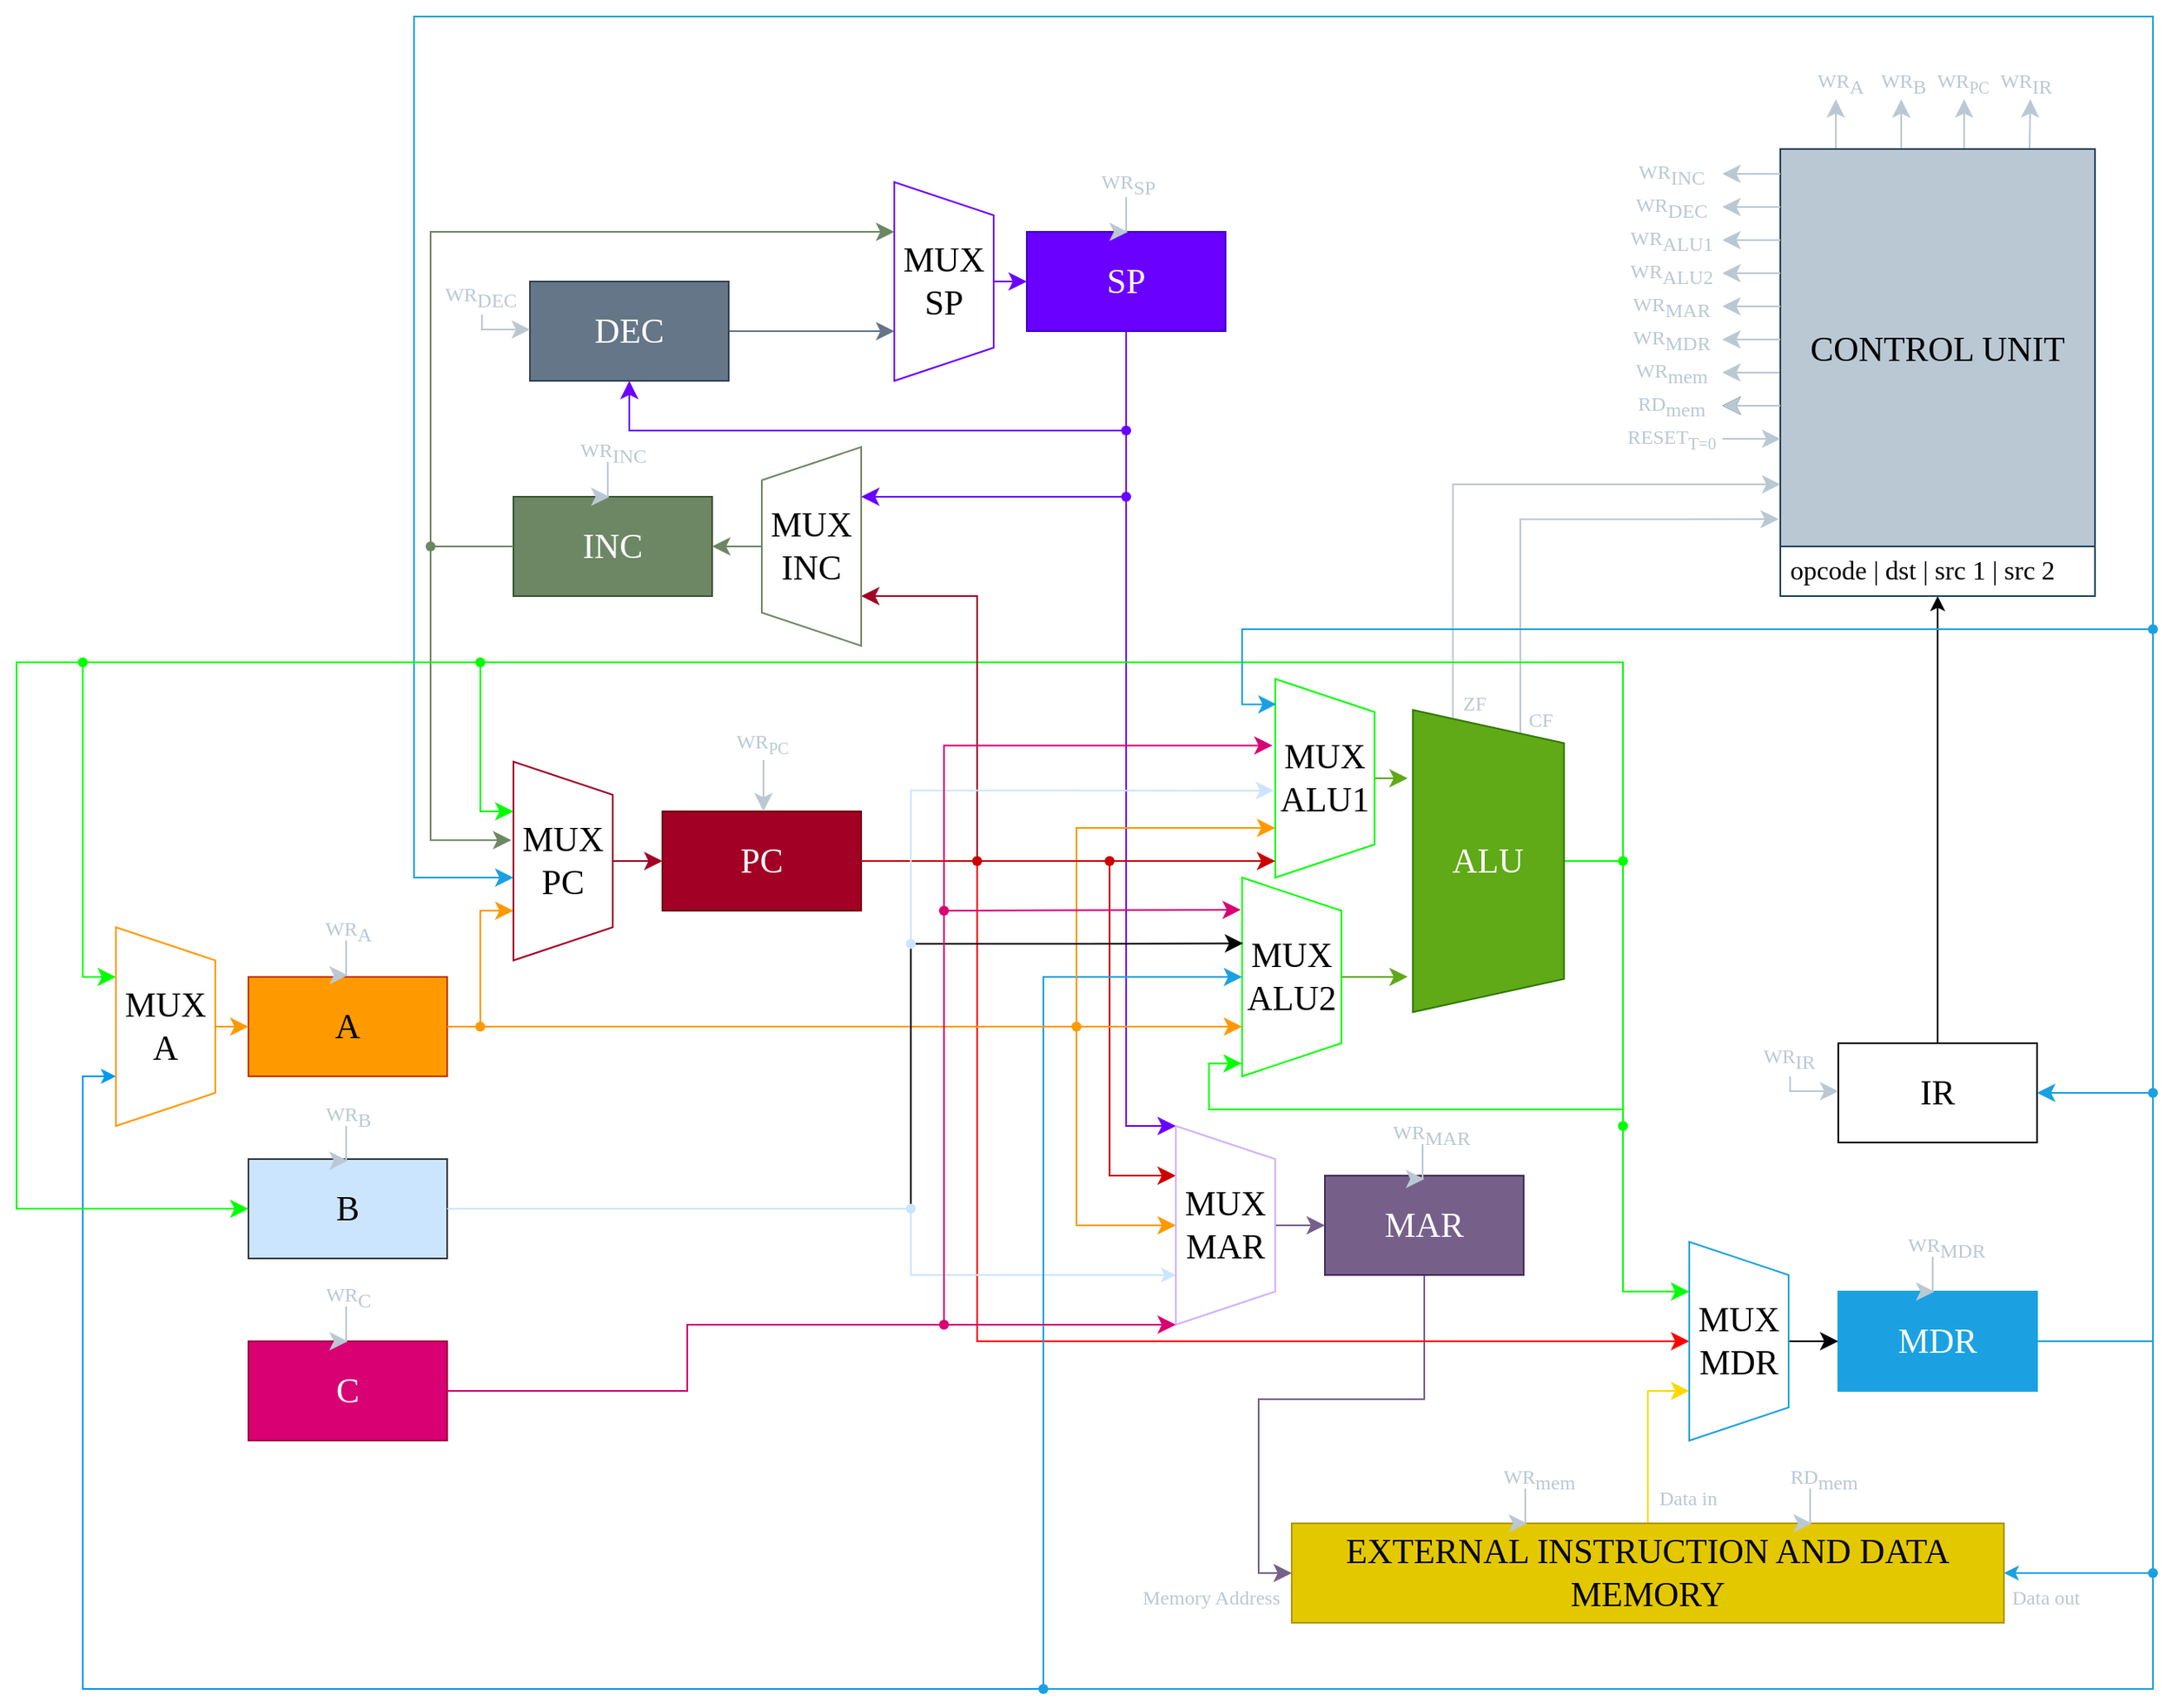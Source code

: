 <mxfile version="21.0.7" type="github">
  <diagram name="Page-1" id="Lr7xdV_DK0pyXYNZXIYV">
    <mxGraphModel dx="1500" dy="1059" grid="1" gridSize="10" guides="1" tooltips="1" connect="1" arrows="1" fold="1" page="1" pageScale="1" pageWidth="1920" pageHeight="1200" math="0" shadow="0">
      <root>
        <mxCell id="0" />
        <mxCell id="1" parent="0" />
        <mxCell id="YcFo5e7i3pAqQ6xfK6MD-30" style="edgeStyle=orthogonalEdgeStyle;shape=connector;rounded=0;orthogonalLoop=1;jettySize=auto;html=1;exitX=0.5;exitY=1;exitDx=0;exitDy=0;entryX=0;entryY=0.5;entryDx=0;entryDy=0;labelBackgroundColor=default;strokeColor=#76608a;fontFamily=Helvetica;fontSize=12;fontColor=default;endArrow=classic;startSize=8;endSize=8;elbow=vertical;" parent="1" source="ucayvBUJVL6Ij2z3_t0v-1" target="m3mGF3cVDRf6Q7rcO0Uu-3" edge="1">
          <mxGeometry relative="1" as="geometry">
            <mxPoint x="1350" y="960" as="targetPoint" />
          </mxGeometry>
        </mxCell>
        <mxCell id="ucayvBUJVL6Ij2z3_t0v-1" value="MAR" style="rounded=0;whiteSpace=wrap;html=1;fontSize=21;fontFamily=Cambria;labelBackgroundColor=none;fillColor=#76608a;fontColor=#ffffff;strokeColor=#432D57;" parent="1" vertex="1">
          <mxGeometry x="1370" y="730" width="120" height="60" as="geometry" />
        </mxCell>
        <mxCell id="ucayvBUJVL6Ij2z3_t0v-3" style="edgeStyle=orthogonalEdgeStyle;rounded=0;orthogonalLoop=1;jettySize=auto;html=1;entryX=0.25;entryY=1;entryDx=0;entryDy=0;labelBackgroundColor=none;fontColor=default;endSize=8;startSize=8;strokeColor=#CC0000;" parent="1" source="YcFo5e7i3pAqQ6xfK6MD-83" target="YcFo5e7i3pAqQ6xfK6MD-47" edge="1">
          <mxGeometry relative="1" as="geometry">
            <Array as="points">
              <mxPoint x="1240" y="540" />
              <mxPoint x="1240" y="730" />
            </Array>
          </mxGeometry>
        </mxCell>
        <mxCell id="YcFo5e7i3pAqQ6xfK6MD-28" style="edgeStyle=orthogonalEdgeStyle;shape=connector;rounded=0;orthogonalLoop=1;jettySize=auto;html=1;entryX=0.5;entryY=1;entryDx=0;entryDy=0;labelBackgroundColor=default;strokeColor=#ff0000;fontFamily=Helvetica;fontSize=12;fontColor=default;endArrow=classic;startSize=8;endSize=8;elbow=vertical;" parent="1" source="ucayvBUJVL6Ij2z3_t0v-2" target="YcFo5e7i3pAqQ6xfK6MD-24" edge="1">
          <mxGeometry relative="1" as="geometry">
            <Array as="points">
              <mxPoint x="1160" y="540" />
              <mxPoint x="1160" y="830" />
            </Array>
          </mxGeometry>
        </mxCell>
        <mxCell id="ucayvBUJVL6Ij2z3_t0v-2" value="PC" style="rounded=0;whiteSpace=wrap;html=1;fontSize=21;fontFamily=Cambria;labelBackgroundColor=none;fillColor=#a20025;fontColor=#ffffff;strokeColor=#6F0000;" parent="1" vertex="1">
          <mxGeometry x="970" y="510" width="120" height="60" as="geometry" />
        </mxCell>
        <mxCell id="m3mGF3cVDRf6Q7rcO0Uu-15" style="edgeStyle=orthogonalEdgeStyle;rounded=0;orthogonalLoop=1;jettySize=auto;html=1;exitDx=0;exitDy=0;entryX=0.75;entryY=1;entryDx=0;entryDy=0;labelBackgroundColor=none;fontColor=default;fillColor=#1ba1e2;strokeColor=#0098f0;" parent="1" source="YcFo5e7i3pAqQ6xfK6MD-67" target="YcFo5e7i3pAqQ6xfK6MD-9" edge="1">
          <mxGeometry relative="1" as="geometry">
            <Array as="points">
              <mxPoint x="620" y="670" />
            </Array>
          </mxGeometry>
        </mxCell>
        <mxCell id="m3mGF3cVDRf6Q7rcO0Uu-39" style="edgeStyle=orthogonalEdgeStyle;shape=connector;rounded=0;hachureGap=4;orthogonalLoop=1;jettySize=auto;html=1;exitX=1;exitY=0.5;exitDx=0;exitDy=0;entryX=1;entryY=0.5;entryDx=0;entryDy=0;labelBackgroundColor=default;strokeColor=#1ba1e2;fontFamily=Architects Daughter;fontSource=https%3A%2F%2Ffonts.googleapis.com%2Fcss%3Ffamily%3DArchitects%2BDaughter;fontSize=16;fontColor=default;endArrow=classic;" parent="1" source="m3mGF3cVDRf6Q7rcO0Uu-1" target="m3mGF3cVDRf6Q7rcO0Uu-3" edge="1">
          <mxGeometry relative="1" as="geometry">
            <Array as="points">
              <mxPoint x="1870" y="830" />
              <mxPoint x="1870" y="970" />
            </Array>
          </mxGeometry>
        </mxCell>
        <mxCell id="m3mGF3cVDRf6Q7rcO0Uu-1" value="MDR" style="rounded=0;whiteSpace=wrap;html=1;fontSize=21;fontFamily=Cambria;labelBackgroundColor=none;fillColor=#1ba1e2;fontColor=#ffffff;strokeColor=#1ba1e2;" parent="1" vertex="1">
          <mxGeometry x="1680" y="800" width="120" height="60" as="geometry" />
        </mxCell>
        <mxCell id="YcFo5e7i3pAqQ6xfK6MD-31" style="edgeStyle=orthogonalEdgeStyle;shape=connector;rounded=0;orthogonalLoop=1;jettySize=auto;html=1;entryX=0.75;entryY=1;entryDx=0;entryDy=0;labelBackgroundColor=default;strokeColor=#FFD800;fontFamily=Helvetica;fontSize=12;fontColor=default;endArrow=classic;startSize=8;endSize=8;elbow=vertical;fillColor=#e3c800;" parent="1" source="m3mGF3cVDRf6Q7rcO0Uu-3" target="YcFo5e7i3pAqQ6xfK6MD-24" edge="1">
          <mxGeometry relative="1" as="geometry" />
        </mxCell>
        <mxCell id="m3mGF3cVDRf6Q7rcO0Uu-3" value="EXTERNAL INSTRUCTION AND DATA MEMORY" style="rounded=0;whiteSpace=wrap;html=1;fontSize=21;fontFamily=Cambria;labelBackgroundColor=none;fillColor=#e3c800;fontColor=#000000;strokeColor=#B09500;" parent="1" vertex="1">
          <mxGeometry x="1350" y="940" width="430" height="60" as="geometry" />
        </mxCell>
        <mxCell id="m3mGF3cVDRf6Q7rcO0Uu-59" style="edgeStyle=orthogonalEdgeStyle;shape=connector;rounded=0;hachureGap=4;orthogonalLoop=1;jettySize=auto;html=1;labelBackgroundColor=default;strokeColor=default;fontFamily=Architects Daughter;fontSource=https%3A%2F%2Ffonts.googleapis.com%2Fcss%3Ffamily%3DArchitects%2BDaughter;fontSize=16;fontColor=default;endArrow=classic;" parent="1" source="m3mGF3cVDRf6Q7rcO0Uu-7" target="m3mGF3cVDRf6Q7rcO0Uu-55" edge="1">
          <mxGeometry relative="1" as="geometry" />
        </mxCell>
        <mxCell id="m3mGF3cVDRf6Q7rcO0Uu-7" value="IR" style="rounded=0;whiteSpace=wrap;html=1;fontSize=21;fontFamily=Cambria;labelBackgroundColor=none;" parent="1" vertex="1">
          <mxGeometry x="1680" y="650" width="120" height="60" as="geometry" />
        </mxCell>
        <mxCell id="YcFo5e7i3pAqQ6xfK6MD-38" style="edgeStyle=orthogonalEdgeStyle;shape=connector;rounded=0;orthogonalLoop=1;jettySize=auto;html=1;exitDx=0;exitDy=0;entryX=0.395;entryY=1.021;entryDx=0;entryDy=0;labelBackgroundColor=default;strokeColor=#6d8764;fontFamily=Helvetica;fontSize=12;fontColor=default;endArrow=classic;startSize=8;endSize=8;elbow=vertical;entryPerimeter=0;" parent="1" source="xbtp7WfYkMIQzA087Gdg-10" target="YcFo5e7i3pAqQ6xfK6MD-37" edge="1">
          <mxGeometry relative="1" as="geometry">
            <Array as="points">
              <mxPoint x="830" y="350" />
              <mxPoint x="830" y="527" />
            </Array>
          </mxGeometry>
        </mxCell>
        <mxCell id="m3mGF3cVDRf6Q7rcO0Uu-9" value="INC" style="rounded=0;whiteSpace=wrap;html=1;fontSize=21;fontFamily=Cambria;labelBackgroundColor=none;fillColor=#6d8764;fontColor=#ffffff;strokeColor=#3A5431;" parent="1" vertex="1">
          <mxGeometry x="880" y="320" width="120" height="60" as="geometry" />
        </mxCell>
        <mxCell id="m3mGF3cVDRf6Q7rcO0Uu-43" style="edgeStyle=orthogonalEdgeStyle;shape=connector;rounded=0;hachureGap=4;orthogonalLoop=1;jettySize=auto;html=1;exitDx=0;exitDy=0;entryX=0.75;entryY=1;entryDx=0;entryDy=0;labelBackgroundColor=default;strokeColor=#FF9900;fontFamily=Architects Daughter;fontSource=https%3A%2F%2Ffonts.googleapis.com%2Fcss%3Ffamily%3DArchitects%2BDaughter;fontSize=16;fontColor=default;endArrow=classic;endSize=8;startSize=8;fillColor=#fa6800;" parent="1" source="YcFo5e7i3pAqQ6xfK6MD-44" target="YcFo5e7i3pAqQ6xfK6MD-37" edge="1">
          <mxGeometry relative="1" as="geometry">
            <Array as="points">
              <mxPoint x="860" y="570" />
            </Array>
          </mxGeometry>
        </mxCell>
        <mxCell id="m3mGF3cVDRf6Q7rcO0Uu-12" value="A" style="rounded=0;whiteSpace=wrap;html=1;fontSize=21;fontFamily=Cambria;labelBackgroundColor=none;fillColor=#FF9900;fontColor=#000000;strokeColor=#C73500;" parent="1" vertex="1">
          <mxGeometry x="720" y="610" width="120" height="60" as="geometry" />
        </mxCell>
        <mxCell id="m3mGF3cVDRf6Q7rcO0Uu-51" style="edgeStyle=orthogonalEdgeStyle;shape=connector;rounded=0;hachureGap=4;orthogonalLoop=1;jettySize=auto;html=1;entryX=0.75;entryY=1;entryDx=0;entryDy=0;labelBackgroundColor=default;strokeColor=#cce5ff;fontFamily=Architects Daughter;fontSource=https%3A%2F%2Ffonts.googleapis.com%2Fcss%3Ffamily%3DArchitects%2BDaughter;fontSize=16;fontColor=default;endArrow=classic;" parent="1" target="YcFo5e7i3pAqQ6xfK6MD-47" edge="1">
          <mxGeometry relative="1" as="geometry">
            <mxPoint x="1120" y="750" as="sourcePoint" />
            <Array as="points">
              <mxPoint x="1120" y="750" />
              <mxPoint x="1120" y="790" />
            </Array>
          </mxGeometry>
        </mxCell>
        <mxCell id="m3mGF3cVDRf6Q7rcO0Uu-13" value="&lt;font color=&quot;#000000&quot;&gt;B&lt;/font&gt;" style="rounded=0;whiteSpace=wrap;html=1;fontSize=21;fontFamily=Cambria;labelBackgroundColor=none;fillColor=#cce5ff;strokeColor=#36393d;" parent="1" vertex="1">
          <mxGeometry x="720" y="720" width="120" height="60" as="geometry" />
        </mxCell>
        <mxCell id="m3mGF3cVDRf6Q7rcO0Uu-14" value="C" style="rounded=0;whiteSpace=wrap;html=1;fontSize=21;fontFamily=Cambria;labelBackgroundColor=none;fillColor=#d80073;strokeColor=#A50040;fontColor=#ffffff;" parent="1" vertex="1">
          <mxGeometry x="720" y="830" width="120" height="60" as="geometry" />
        </mxCell>
        <mxCell id="YcFo5e7i3pAqQ6xfK6MD-6" style="edgeStyle=orthogonalEdgeStyle;shape=connector;rounded=0;orthogonalLoop=1;jettySize=auto;html=1;exitDx=0;exitDy=0;labelBackgroundColor=default;strokeColor=#00FF00;fontFamily=Helvetica;fontSize=12;fontColor=default;endArrow=classic;startSize=8;endSize=8;elbow=vertical;entryX=0.25;entryY=1;entryDx=0;entryDy=0;" parent="1" source="YcFo5e7i3pAqQ6xfK6MD-26" target="YcFo5e7i3pAqQ6xfK6MD-24" edge="1">
          <mxGeometry relative="1" as="geometry">
            <mxPoint x="1620" y="810" as="targetPoint" />
            <Array as="points">
              <mxPoint x="1550" y="800" />
            </Array>
          </mxGeometry>
        </mxCell>
        <mxCell id="YcFo5e7i3pAqQ6xfK6MD-10" style="edgeStyle=orthogonalEdgeStyle;shape=connector;rounded=0;orthogonalLoop=1;jettySize=auto;html=1;entryX=0.25;entryY=1;entryDx=0;entryDy=0;labelBackgroundColor=default;strokeColor=#00FF00;fontFamily=Helvetica;fontSize=12;fontColor=default;endArrow=classic;startSize=8;endSize=8;elbow=vertical;exitDx=0;exitDy=0;fillColor=#60a917;" parent="1" source="YcFo5e7i3pAqQ6xfK6MD-19" target="YcFo5e7i3pAqQ6xfK6MD-9" edge="1">
          <mxGeometry relative="1" as="geometry">
            <Array as="points">
              <mxPoint x="620" y="450" />
              <mxPoint x="620" y="610" />
            </Array>
          </mxGeometry>
        </mxCell>
        <mxCell id="YcFo5e7i3pAqQ6xfK6MD-62" style="edgeStyle=orthogonalEdgeStyle;shape=connector;rounded=0;hachureGap=4;orthogonalLoop=1;jettySize=auto;html=1;exitX=0.5;exitY=0;exitDx=0;exitDy=0;labelBackgroundColor=default;strokeColor=#00FF00;fontFamily=Architects Daughter;fontSource=https%3A%2F%2Ffonts.googleapis.com%2Fcss%3Ffamily%3DArchitects%2BDaughter;fontSize=16;fontColor=default;endArrow=none;startSize=8;endSize=8;endFill=0;" parent="1" source="m3mGF3cVDRf6Q7rcO0Uu-18" edge="1">
          <mxGeometry relative="1" as="geometry">
            <mxPoint x="1550" y="540.348" as="targetPoint" />
          </mxGeometry>
        </mxCell>
        <mxCell id="xbtp7WfYkMIQzA087Gdg-71" style="edgeStyle=orthogonalEdgeStyle;shape=connector;rounded=0;orthogonalLoop=1;jettySize=auto;html=1;exitX=0;exitY=0.25;exitDx=0;exitDy=0;entryX=-0.005;entryY=0.828;entryDx=0;entryDy=0;entryPerimeter=0;labelBackgroundColor=default;strokeColor=#bac8d3;fontFamily=Helvetica;fontSize=12;fontColor=#bac8d3;endArrow=classic;startSize=8;endSize=8;" edge="1" parent="1" source="m3mGF3cVDRf6Q7rcO0Uu-18" target="m3mGF3cVDRf6Q7rcO0Uu-55">
          <mxGeometry relative="1" as="geometry">
            <Array as="points">
              <mxPoint x="1488" y="334" />
            </Array>
          </mxGeometry>
        </mxCell>
        <mxCell id="xbtp7WfYkMIQzA087Gdg-75" style="edgeStyle=orthogonalEdgeStyle;shape=connector;rounded=0;orthogonalLoop=1;jettySize=auto;html=1;exitX=0;exitY=0.75;exitDx=0;exitDy=0;entryX=0;entryY=0.75;entryDx=0;entryDy=0;labelBackgroundColor=default;strokeColor=#bac8d3;fontFamily=Helvetica;fontSize=12;fontColor=#bac8d3;endArrow=classic;startSize=8;endSize=8;" edge="1" parent="1" source="m3mGF3cVDRf6Q7rcO0Uu-18" target="m3mGF3cVDRf6Q7rcO0Uu-55">
          <mxGeometry relative="1" as="geometry">
            <Array as="points">
              <mxPoint x="1447" y="312" />
            </Array>
          </mxGeometry>
        </mxCell>
        <mxCell id="m3mGF3cVDRf6Q7rcO0Uu-18" value="&lt;font style=&quot;font-size: 21px;&quot; face=&quot;Cambria&quot;&gt;ALU&lt;br&gt;&lt;/font&gt;" style="shape=trapezoid;perimeter=trapezoidPerimeter;whiteSpace=wrap;html=1;fixedSize=1;rotation=90;verticalAlign=middle;horizontal=0;labelBackgroundColor=none;fillColor=#60a917;strokeColor=#2D7600;fontColor=#ffffff;" parent="1" vertex="1">
          <mxGeometry x="1377.5" y="494.38" width="182.5" height="91.25" as="geometry" />
        </mxCell>
        <mxCell id="YcFo5e7i3pAqQ6xfK6MD-54" style="edgeStyle=orthogonalEdgeStyle;shape=connector;rounded=0;hachureGap=4;orthogonalLoop=1;jettySize=auto;html=1;entryX=0;entryY=1;entryDx=0;entryDy=0;labelBackgroundColor=default;strokeColor=#6a00ff;fontFamily=Architects Daughter;fontSource=https%3A%2F%2Ffonts.googleapis.com%2Fcss%3Ffamily%3DArchitects%2BDaughter;fontSize=16;fontColor=default;endArrow=classic;startSize=8;endSize=8;" parent="1" source="xbtp7WfYkMIQzA087Gdg-7" target="YcFo5e7i3pAqQ6xfK6MD-47" edge="1">
          <mxGeometry relative="1" as="geometry">
            <Array as="points">
              <mxPoint x="1250" y="700" />
            </Array>
          </mxGeometry>
        </mxCell>
        <mxCell id="m3mGF3cVDRf6Q7rcO0Uu-32" value="SP" style="rounded=0;whiteSpace=wrap;html=1;fontSize=21;fontFamily=Cambria;labelBackgroundColor=none;fillColor=#6a00ff;fontColor=#ffffff;strokeColor=#3700CC;" parent="1" vertex="1">
          <mxGeometry x="1190" y="160" width="120" height="60" as="geometry" />
        </mxCell>
        <mxCell id="xbtp7WfYkMIQzA087Gdg-16" style="edgeStyle=orthogonalEdgeStyle;shape=connector;rounded=0;orthogonalLoop=1;jettySize=auto;html=1;entryX=0.75;entryY=1;entryDx=0;entryDy=0;labelBackgroundColor=default;strokeColor=#647687;fontFamily=Helvetica;fontSize=12;fontColor=default;endArrow=classic;startSize=8;endSize=8;" edge="1" parent="1" source="m3mGF3cVDRf6Q7rcO0Uu-52" target="xbtp7WfYkMIQzA087Gdg-14">
          <mxGeometry relative="1" as="geometry" />
        </mxCell>
        <mxCell id="m3mGF3cVDRf6Q7rcO0Uu-52" value="DEC" style="rounded=0;whiteSpace=wrap;html=1;fontSize=21;fontFamily=Cambria;labelBackgroundColor=none;fillColor=#647687;fontColor=#ffffff;strokeColor=#314354;" parent="1" vertex="1">
          <mxGeometry x="890" y="190" width="120" height="60" as="geometry" />
        </mxCell>
        <mxCell id="xbtp7WfYkMIQzA087Gdg-23" style="edgeStyle=orthogonalEdgeStyle;shape=connector;rounded=0;orthogonalLoop=1;jettySize=auto;html=1;exitX=0.416;exitY=0.005;exitDx=0;exitDy=0;labelBackgroundColor=default;strokeColor=#bac8d3;fontFamily=Helvetica;fontSize=12;fontColor=#bac8d3;endArrow=classic;startSize=8;endSize=8;exitPerimeter=0;" edge="1" parent="1">
          <mxGeometry relative="1" as="geometry">
            <mxPoint x="1718" y="80" as="targetPoint" />
            <mxPoint x="1718.04" y="111.35" as="sourcePoint" />
          </mxGeometry>
        </mxCell>
        <mxCell id="xbtp7WfYkMIQzA087Gdg-24" style="edgeStyle=orthogonalEdgeStyle;shape=connector;rounded=0;orthogonalLoop=1;jettySize=auto;html=1;labelBackgroundColor=default;strokeColor=#bac8d3;fontFamily=Helvetica;fontSize=12;fontColor=#bac8d3;endArrow=classic;startSize=8;endSize=8;exitX=0.584;exitY=0.005;exitDx=0;exitDy=0;exitPerimeter=0;" edge="1" parent="1" source="m3mGF3cVDRf6Q7rcO0Uu-55">
          <mxGeometry relative="1" as="geometry">
            <mxPoint x="1756" y="80" as="targetPoint" />
            <mxPoint x="1760" y="110" as="sourcePoint" />
          </mxGeometry>
        </mxCell>
        <mxCell id="xbtp7WfYkMIQzA087Gdg-25" style="edgeStyle=orthogonalEdgeStyle;shape=connector;rounded=0;orthogonalLoop=1;jettySize=auto;html=1;exitX=0.75;exitY=0;exitDx=0;exitDy=0;labelBackgroundColor=default;strokeColor=#bac8d3;fontFamily=Helvetica;fontSize=12;fontColor=#bac8d3;endArrow=classic;startSize=8;endSize=8;" edge="1" parent="1">
          <mxGeometry relative="1" as="geometry">
            <mxPoint x="1796" y="80" as="targetPoint" />
            <mxPoint x="1795.5" y="110" as="sourcePoint" />
          </mxGeometry>
        </mxCell>
        <mxCell id="xbtp7WfYkMIQzA087Gdg-27" style="edgeStyle=orthogonalEdgeStyle;shape=connector;rounded=0;orthogonalLoop=1;jettySize=auto;html=1;labelBackgroundColor=default;strokeColor=#bac8d3;fontFamily=Helvetica;fontSize=12;fontColor=#bac8d3;endArrow=classic;startSize=8;endSize=8;exitX=0.25;exitY=0;exitDx=0;exitDy=0;" edge="1" parent="1">
          <mxGeometry relative="1" as="geometry">
            <mxPoint x="1679" y="80" as="targetPoint" />
            <mxPoint x="1678.5" y="110" as="sourcePoint" />
            <Array as="points">
              <mxPoint x="1679" y="80" />
            </Array>
          </mxGeometry>
        </mxCell>
        <mxCell id="xbtp7WfYkMIQzA087Gdg-51" style="edgeStyle=orthogonalEdgeStyle;shape=connector;rounded=0;orthogonalLoop=1;jettySize=auto;html=1;exitX=0;exitY=0.5;exitDx=0;exitDy=0;labelBackgroundColor=default;strokeColor=#bac8d3;fontFamily=Helvetica;fontSize=12;fontColor=#bac8d3;endArrow=classic;startSize=8;endSize=8;" edge="1" parent="1" source="m3mGF3cVDRf6Q7rcO0Uu-55">
          <mxGeometry relative="1" as="geometry">
            <mxPoint x="1610" y="245" as="targetPoint" />
          </mxGeometry>
        </mxCell>
        <mxCell id="m3mGF3cVDRf6Q7rcO0Uu-55" value="&lt;font color=&quot;#000000&quot; style=&quot;font-size: 21px;&quot;&gt;CONTROL UNIT&lt;/font&gt;" style="swimlane;fontStyle=0;childLayout=stackLayout;horizontal=1;startSize=240;horizontalStack=0;resizeParent=1;resizeParentMax=0;resizeLast=0;collapsible=1;marginBottom=0;whiteSpace=wrap;html=1;hachureGap=4;fontFamily=Cambria;fontSize=23;fillColor=#bac8d3;strokeColor=#23445d;" parent="1" vertex="1">
          <mxGeometry x="1645" y="110" width="190" height="270" as="geometry">
            <mxRectangle x="1660" y="250" width="180" height="100" as="alternateBounds" />
          </mxGeometry>
        </mxCell>
        <mxCell id="m3mGF3cVDRf6Q7rcO0Uu-56" value="&lt;font face=&quot;Cambria&quot;&gt;opcode | dst | src 1 | src 2&lt;/font&gt;" style="text;strokeColor=none;fillColor=none;align=left;verticalAlign=middle;spacingLeft=4;spacingRight=4;overflow=hidden;points=[[0,0.5],[1,0.5]];portConstraint=eastwest;rotatable=0;whiteSpace=wrap;html=1;fontSize=16;fontFamily=Architects Daughter;fontColor=default;" parent="m3mGF3cVDRf6Q7rcO0Uu-55" vertex="1">
          <mxGeometry y="240" width="190" height="30" as="geometry" />
        </mxCell>
        <mxCell id="m3mGF3cVDRf6Q7rcO0Uu-42" value="" style="endArrow=classic;html=1;rounded=0;labelBackgroundColor=default;hachureGap=4;strokeColor=#1ba1e2;fontFamily=Architects Daughter;fontSource=https%3A%2F%2Ffonts.googleapis.com%2Fcss%3Ffamily%3DArchitects%2BDaughter;fontSize=16;fontColor=default;shape=connector;edgeStyle=orthogonalEdgeStyle;exitDx=0;exitDy=0;endSize=8;startSize=8;" parent="1" source="YcFo5e7i3pAqQ6xfK6MD-87" edge="1">
          <mxGeometry width="50" height="50" relative="1" as="geometry">
            <mxPoint x="1870" y="970" as="sourcePoint" />
            <mxPoint x="880" y="550" as="targetPoint" />
            <Array as="points">
              <mxPoint x="1870" y="30" />
              <mxPoint x="820" y="30" />
              <mxPoint x="820" y="550" />
            </Array>
          </mxGeometry>
        </mxCell>
        <mxCell id="YcFo5e7i3pAqQ6xfK6MD-11" style="edgeStyle=orthogonalEdgeStyle;shape=connector;rounded=0;orthogonalLoop=1;jettySize=auto;html=1;exitX=0.5;exitY=0;exitDx=0;exitDy=0;entryX=0;entryY=0.5;entryDx=0;entryDy=0;labelBackgroundColor=default;strokeColor=#ff9900;fontFamily=Helvetica;fontSize=12;fontColor=default;endArrow=classic;startSize=8;endSize=8;elbow=vertical;" parent="1" source="YcFo5e7i3pAqQ6xfK6MD-9" target="m3mGF3cVDRf6Q7rcO0Uu-12" edge="1">
          <mxGeometry relative="1" as="geometry" />
        </mxCell>
        <mxCell id="YcFo5e7i3pAqQ6xfK6MD-9" value="&lt;font style=&quot;font-size: 21px;&quot; face=&quot;Cambria&quot;&gt;MUX&lt;br&gt;A&lt;br&gt;&lt;/font&gt;" style="shape=trapezoid;perimeter=trapezoidPerimeter;whiteSpace=wrap;html=1;fixedSize=1;fontFamily=Helvetica;fontSize=12;fontColor=default;rotation=90;horizontal=0;strokeColor=#FF9900;" parent="1" vertex="1">
          <mxGeometry x="610" y="610" width="120" height="60" as="geometry" />
        </mxCell>
        <mxCell id="YcFo5e7i3pAqQ6xfK6MD-18" value="" style="endArrow=classic;html=1;rounded=0;labelBackgroundColor=default;strokeColor=#00FF00;fontFamily=Helvetica;fontSize=12;fontColor=default;startSize=8;endSize=8;shape=connector;elbow=vertical;edgeStyle=orthogonalEdgeStyle;entryX=0;entryY=0.5;entryDx=0;entryDy=0;" parent="1" target="m3mGF3cVDRf6Q7rcO0Uu-13" edge="1">
          <mxGeometry width="50" height="50" relative="1" as="geometry">
            <mxPoint x="620" y="450" as="sourcePoint" />
            <mxPoint x="590" y="760" as="targetPoint" />
            <Array as="points">
              <mxPoint x="620" y="420" />
              <mxPoint x="580" y="420" />
              <mxPoint x="580" y="750" />
            </Array>
          </mxGeometry>
        </mxCell>
        <mxCell id="YcFo5e7i3pAqQ6xfK6MD-20" value="" style="edgeStyle=orthogonalEdgeStyle;shape=connector;rounded=0;orthogonalLoop=1;jettySize=auto;html=1;entryDx=0;entryDy=0;labelBackgroundColor=default;strokeColor=#00FF00;fontFamily=Helvetica;fontSize=12;fontColor=default;endArrow=none;startSize=8;endSize=8;elbow=vertical;exitDx=0;exitDy=0;fillColor=#60a917;endFill=0;" parent="1" source="YcFo5e7i3pAqQ6xfK6MD-32" target="YcFo5e7i3pAqQ6xfK6MD-19" edge="1">
          <mxGeometry relative="1" as="geometry">
            <mxPoint x="1510" y="540" as="sourcePoint" />
            <mxPoint x="640" y="610" as="targetPoint" />
            <Array as="points">
              <mxPoint x="860" y="420" />
              <mxPoint x="620" y="420" />
            </Array>
          </mxGeometry>
        </mxCell>
        <mxCell id="YcFo5e7i3pAqQ6xfK6MD-19" value="" style="shape=waypoint;sketch=0;size=6;pointerEvents=1;points=[];fillColor=#00FF00;resizable=0;rotatable=0;perimeter=centerPerimeter;snapToPoint=1;fontFamily=Helvetica;fontSize=12;fontColor=#ffffff;strokeColor=#00FF00;" parent="1" vertex="1">
          <mxGeometry x="610" y="410" width="20" height="20" as="geometry" />
        </mxCell>
        <mxCell id="YcFo5e7i3pAqQ6xfK6MD-63" style="edgeStyle=orthogonalEdgeStyle;shape=connector;rounded=0;hachureGap=4;orthogonalLoop=1;jettySize=auto;html=1;labelBackgroundColor=default;strokeColor=#00FF00;fontFamily=Architects Daughter;fontSource=https%3A%2F%2Ffonts.googleapis.com%2Fcss%3Ffamily%3DArchitects%2BDaughter;fontSize=16;fontColor=default;endArrow=none;startSize=8;endSize=8;endFill=0;" parent="1" source="YcFo5e7i3pAqQ6xfK6MD-21" target="YcFo5e7i3pAqQ6xfK6MD-32" edge="1">
          <mxGeometry relative="1" as="geometry">
            <Array as="points">
              <mxPoint x="1550" y="420" />
            </Array>
          </mxGeometry>
        </mxCell>
        <mxCell id="YcFo5e7i3pAqQ6xfK6MD-21" value="" style="shape=waypoint;sketch=0;size=6;pointerEvents=1;points=[];fillColor=#00FF00;resizable=0;rotatable=0;perimeter=centerPerimeter;snapToPoint=1;fontFamily=Helvetica;fontSize=12;fontColor=#ffffff;strokeColor=#00FF00;" parent="1" vertex="1">
          <mxGeometry x="1540" y="530" width="20" height="20" as="geometry" />
        </mxCell>
        <mxCell id="YcFo5e7i3pAqQ6xfK6MD-25" style="edgeStyle=orthogonalEdgeStyle;shape=connector;rounded=0;orthogonalLoop=1;jettySize=auto;html=1;exitX=0.5;exitY=0;exitDx=0;exitDy=0;entryX=0;entryY=0.5;entryDx=0;entryDy=0;labelBackgroundColor=default;strokeColor=default;fontFamily=Helvetica;fontSize=12;fontColor=default;endArrow=classic;startSize=8;endSize=8;elbow=vertical;" parent="1" source="YcFo5e7i3pAqQ6xfK6MD-24" target="m3mGF3cVDRf6Q7rcO0Uu-1" edge="1">
          <mxGeometry relative="1" as="geometry" />
        </mxCell>
        <mxCell id="YcFo5e7i3pAqQ6xfK6MD-24" value="&lt;font style=&quot;font-size: 21px;&quot; face=&quot;Cambria&quot;&gt;MUX&lt;br&gt;MDR&lt;br&gt;&lt;/font&gt;" style="shape=trapezoid;perimeter=trapezoidPerimeter;whiteSpace=wrap;html=1;fixedSize=1;fontFamily=Helvetica;fontSize=12;fontColor=default;rotation=90;horizontal=0;gradientColor=none;shadow=0;perimeterSpacing=0;strokeColor=#1ba1e2;" parent="1" vertex="1">
          <mxGeometry x="1560" y="800" width="120" height="60" as="geometry" />
        </mxCell>
        <mxCell id="YcFo5e7i3pAqQ6xfK6MD-27" value="" style="edgeStyle=orthogonalEdgeStyle;shape=connector;rounded=0;orthogonalLoop=1;jettySize=auto;html=1;exitDx=0;exitDy=0;labelBackgroundColor=default;strokeColor=#00FF00;fontFamily=Helvetica;fontSize=12;fontColor=default;endArrow=none;startSize=8;endSize=8;elbow=vertical;entryDx=0;entryDy=0;endFill=0;" parent="1" source="YcFo5e7i3pAqQ6xfK6MD-21" target="YcFo5e7i3pAqQ6xfK6MD-26" edge="1">
          <mxGeometry relative="1" as="geometry">
            <mxPoint x="1550" y="540" as="sourcePoint" />
            <mxPoint x="1590" y="800" as="targetPoint" />
            <Array as="points">
              <mxPoint x="1550" y="610" />
              <mxPoint x="1550" y="610" />
            </Array>
          </mxGeometry>
        </mxCell>
        <mxCell id="YcFo5e7i3pAqQ6xfK6MD-82" style="edgeStyle=orthogonalEdgeStyle;shape=connector;rounded=0;hachureGap=4;orthogonalLoop=1;jettySize=auto;html=1;entryX=0.935;entryY=1.003;entryDx=0;entryDy=0;entryPerimeter=0;labelBackgroundColor=default;strokeColor=#00FF00;fontFamily=Architects Daughter;fontSource=https%3A%2F%2Ffonts.googleapis.com%2Fcss%3Ffamily%3DArchitects%2BDaughter;fontSize=16;fontColor=default;endArrow=classic;startSize=8;endSize=8;" parent="1" source="YcFo5e7i3pAqQ6xfK6MD-26" target="YcFo5e7i3pAqQ6xfK6MD-59" edge="1">
          <mxGeometry relative="1" as="geometry">
            <Array as="points">
              <mxPoint x="1550" y="690" />
              <mxPoint x="1300" y="690" />
              <mxPoint x="1300" y="662" />
            </Array>
          </mxGeometry>
        </mxCell>
        <mxCell id="YcFo5e7i3pAqQ6xfK6MD-26" value="" style="shape=waypoint;sketch=0;size=6;pointerEvents=1;points=[];fillColor=#00FF00;resizable=0;rotatable=0;perimeter=centerPerimeter;snapToPoint=1;fontFamily=Helvetica;fontSize=12;fontColor=#ffffff;strokeColor=#00FF00;" parent="1" vertex="1">
          <mxGeometry x="1540" y="690" width="20" height="20" as="geometry" />
        </mxCell>
        <mxCell id="YcFo5e7i3pAqQ6xfK6MD-39" style="edgeStyle=orthogonalEdgeStyle;shape=connector;rounded=0;orthogonalLoop=1;jettySize=auto;html=1;exitX=0.5;exitY=0;exitDx=0;exitDy=0;entryX=0;entryY=0.5;entryDx=0;entryDy=0;labelBackgroundColor=default;strokeColor=#a20025;fontFamily=Helvetica;fontSize=12;fontColor=default;endArrow=classic;startSize=8;endSize=8;elbow=vertical;" parent="1" source="YcFo5e7i3pAqQ6xfK6MD-37" target="ucayvBUJVL6Ij2z3_t0v-2" edge="1">
          <mxGeometry relative="1" as="geometry" />
        </mxCell>
        <mxCell id="YcFo5e7i3pAqQ6xfK6MD-37" value="&lt;font style=&quot;font-size: 21px;&quot; face=&quot;Cambria&quot;&gt;MUX&lt;br&gt;PC&lt;br&gt;&lt;/font&gt;" style="shape=trapezoid;perimeter=trapezoidPerimeter;whiteSpace=wrap;html=1;fixedSize=1;fontFamily=Helvetica;fontSize=12;fontColor=default;rotation=90;horizontal=0;strokeColor=#a20025;" parent="1" vertex="1">
          <mxGeometry x="850" y="510" width="120" height="60" as="geometry" />
        </mxCell>
        <mxCell id="YcFo5e7i3pAqQ6xfK6MD-42" style="edgeStyle=orthogonalEdgeStyle;shape=connector;rounded=0;orthogonalLoop=1;jettySize=auto;html=1;entryX=0.25;entryY=1;entryDx=0;entryDy=0;labelBackgroundColor=default;strokeColor=#00FF00;fontFamily=Helvetica;fontSize=12;fontColor=default;endArrow=classic;startSize=8;endSize=8;elbow=vertical;" parent="1" source="YcFo5e7i3pAqQ6xfK6MD-32" target="YcFo5e7i3pAqQ6xfK6MD-37" edge="1">
          <mxGeometry relative="1" as="geometry">
            <Array as="points">
              <mxPoint x="860" y="450" />
              <mxPoint x="860" y="510" />
            </Array>
          </mxGeometry>
        </mxCell>
        <mxCell id="YcFo5e7i3pAqQ6xfK6MD-32" value="" style="shape=waypoint;sketch=0;size=6;pointerEvents=1;points=[];fillColor=#00FF00;resizable=0;rotatable=0;perimeter=centerPerimeter;snapToPoint=1;fontFamily=Helvetica;fontSize=12;fontColor=#ffffff;strokeColor=#00FF00;" parent="1" vertex="1">
          <mxGeometry x="850" y="410" width="20" height="20" as="geometry" />
        </mxCell>
        <mxCell id="YcFo5e7i3pAqQ6xfK6MD-45" value="" style="edgeStyle=orthogonalEdgeStyle;shape=connector;rounded=0;hachureGap=4;orthogonalLoop=1;jettySize=auto;html=1;exitX=1;exitY=0.5;exitDx=0;exitDy=0;entryDx=0;entryDy=0;labelBackgroundColor=default;strokeColor=#FF9900;fontFamily=Architects Daughter;fontSource=https%3A%2F%2Ffonts.googleapis.com%2Fcss%3Ffamily%3DArchitects%2BDaughter;fontSize=16;fontColor=default;endArrow=none;endSize=8;startSize=8;fillColor=#fa6800;endFill=0;" parent="1" source="m3mGF3cVDRf6Q7rcO0Uu-12" target="YcFo5e7i3pAqQ6xfK6MD-44" edge="1">
          <mxGeometry relative="1" as="geometry">
            <mxPoint x="840" y="640" as="sourcePoint" />
            <mxPoint x="880" y="570" as="targetPoint" />
            <Array as="points">
              <mxPoint x="860" y="640" />
            </Array>
          </mxGeometry>
        </mxCell>
        <mxCell id="YcFo5e7i3pAqQ6xfK6MD-52" style="edgeStyle=orthogonalEdgeStyle;shape=connector;rounded=0;hachureGap=4;orthogonalLoop=1;jettySize=auto;html=1;entryX=0.5;entryY=1;entryDx=0;entryDy=0;labelBackgroundColor=default;strokeColor=#FF9900;fontFamily=Architects Daughter;fontSource=https%3A%2F%2Ffonts.googleapis.com%2Fcss%3Ffamily%3DArchitects%2BDaughter;fontSize=16;fontColor=default;endArrow=classic;startSize=8;endSize=8;" parent="1" source="YcFo5e7i3pAqQ6xfK6MD-70" target="YcFo5e7i3pAqQ6xfK6MD-47" edge="1">
          <mxGeometry relative="1" as="geometry">
            <Array as="points">
              <mxPoint x="1220" y="640" />
              <mxPoint x="1220" y="760" />
            </Array>
          </mxGeometry>
        </mxCell>
        <mxCell id="YcFo5e7i3pAqQ6xfK6MD-44" value="" style="shape=waypoint;sketch=0;size=6;pointerEvents=1;points=[];fillColor=none;resizable=0;rotatable=0;perimeter=centerPerimeter;snapToPoint=1;fontFamily=Helvetica;fontSize=12;fontColor=#FF4400;strokeColor=#FF9900;" parent="1" vertex="1">
          <mxGeometry x="850" y="630" width="20" height="20" as="geometry" />
        </mxCell>
        <mxCell id="YcFo5e7i3pAqQ6xfK6MD-53" style="edgeStyle=orthogonalEdgeStyle;shape=connector;rounded=0;hachureGap=4;orthogonalLoop=1;jettySize=auto;html=1;exitX=0.5;exitY=0;exitDx=0;exitDy=0;entryX=0;entryY=0.5;entryDx=0;entryDy=0;labelBackgroundColor=default;strokeColor=#76608a;fontFamily=Architects Daughter;fontSource=https%3A%2F%2Ffonts.googleapis.com%2Fcss%3Ffamily%3DArchitects%2BDaughter;fontSize=16;fontColor=default;endArrow=classic;startSize=8;endSize=8;" parent="1" source="YcFo5e7i3pAqQ6xfK6MD-47" target="ucayvBUJVL6Ij2z3_t0v-1" edge="1">
          <mxGeometry relative="1" as="geometry" />
        </mxCell>
        <mxCell id="YcFo5e7i3pAqQ6xfK6MD-47" value="&lt;font style=&quot;font-size: 21px;&quot; face=&quot;Cambria&quot;&gt;MUX&lt;br&gt;MAR&lt;br&gt;&lt;/font&gt;" style="shape=trapezoid;perimeter=trapezoidPerimeter;whiteSpace=wrap;html=1;fixedSize=1;fontFamily=Helvetica;fontSize=12;fontColor=default;rotation=90;horizontal=0;strokeColor=#D3B0FF;" parent="1" vertex="1">
          <mxGeometry x="1250" y="730" width="120" height="60" as="geometry" />
        </mxCell>
        <mxCell id="YcFo5e7i3pAqQ6xfK6MD-56" value="" style="edgeStyle=orthogonalEdgeStyle;rounded=0;orthogonalLoop=1;jettySize=auto;html=1;entryDx=0;entryDy=0;labelBackgroundColor=none;fontColor=default;endSize=8;startSize=8;strokeColor=#CC0000;endArrow=none;endFill=0;" parent="1" source="ucayvBUJVL6Ij2z3_t0v-2" target="YcFo5e7i3pAqQ6xfK6MD-55" edge="1">
          <mxGeometry relative="1" as="geometry">
            <mxPoint x="1090" y="540" as="sourcePoint" />
            <mxPoint x="1280" y="730" as="targetPoint" />
            <Array as="points" />
          </mxGeometry>
        </mxCell>
        <mxCell id="xbtp7WfYkMIQzA087Gdg-13" style="edgeStyle=orthogonalEdgeStyle;shape=connector;rounded=0;orthogonalLoop=1;jettySize=auto;html=1;entryX=0.75;entryY=0;entryDx=0;entryDy=0;labelBackgroundColor=default;strokeColor=#a20025;fontFamily=Helvetica;fontSize=12;fontColor=default;endArrow=classic;startSize=8;endSize=8;" edge="1" parent="1" source="YcFo5e7i3pAqQ6xfK6MD-55" target="xbtp7WfYkMIQzA087Gdg-3">
          <mxGeometry relative="1" as="geometry">
            <Array as="points">
              <mxPoint x="1160" y="380" />
            </Array>
          </mxGeometry>
        </mxCell>
        <mxCell id="YcFo5e7i3pAqQ6xfK6MD-55" value="" style="shape=waypoint;sketch=0;size=6;pointerEvents=1;points=[];fillColor=none;resizable=0;rotatable=0;perimeter=centerPerimeter;snapToPoint=1;fontFamily=Architects Daughter;fontSource=https%3A%2F%2Ffonts.googleapis.com%2Fcss%3Ffamily%3DArchitects%2BDaughter;fontSize=16;fontColor=default;strokeColor=#CC0000;" parent="1" vertex="1">
          <mxGeometry x="1150" y="530" width="20" height="20" as="geometry" />
        </mxCell>
        <mxCell id="xbtp7WfYkMIQzA087Gdg-5" style="edgeStyle=none;curved=1;rounded=0;orthogonalLoop=1;jettySize=auto;html=1;exitX=0.5;exitY=0;exitDx=0;exitDy=0;fontSize=12;startSize=8;endSize=8;strokeColor=#60a917;" edge="1" parent="1" source="YcFo5e7i3pAqQ6xfK6MD-57">
          <mxGeometry relative="1" as="geometry">
            <mxPoint x="1420" y="490" as="targetPoint" />
          </mxGeometry>
        </mxCell>
        <mxCell id="YcFo5e7i3pAqQ6xfK6MD-57" value="&lt;font style=&quot;font-size: 21px;&quot; face=&quot;Cambria&quot;&gt;MUX&lt;br&gt;ALU1&lt;br&gt;&lt;/font&gt;" style="shape=trapezoid;perimeter=trapezoidPerimeter;whiteSpace=wrap;html=1;fixedSize=1;fontFamily=Helvetica;fontSize=12;fontColor=default;rotation=90;horizontal=0;strokeColor=#00FF00;" parent="1" vertex="1">
          <mxGeometry x="1310" y="460" width="120" height="60" as="geometry" />
        </mxCell>
        <mxCell id="YcFo5e7i3pAqQ6xfK6MD-66" style="edgeStyle=orthogonalEdgeStyle;shape=connector;rounded=0;hachureGap=4;orthogonalLoop=1;jettySize=auto;html=1;exitX=0.5;exitY=0;exitDx=0;exitDy=0;labelBackgroundColor=default;strokeColor=#60a917;fontFamily=Architects Daughter;fontSource=https%3A%2F%2Ffonts.googleapis.com%2Fcss%3Ffamily%3DArchitects%2BDaughter;fontSize=16;fontColor=default;endArrow=classic;startSize=8;endSize=8;" parent="1" source="YcFo5e7i3pAqQ6xfK6MD-59" edge="1">
          <mxGeometry relative="1" as="geometry">
            <mxPoint x="1420" y="609.913" as="targetPoint" />
          </mxGeometry>
        </mxCell>
        <mxCell id="YcFo5e7i3pAqQ6xfK6MD-59" value="&lt;font style=&quot;font-size: 21px;&quot; face=&quot;Cambria&quot;&gt;MUX&lt;br&gt;ALU2&lt;br&gt;&lt;/font&gt;" style="shape=trapezoid;perimeter=trapezoidPerimeter;whiteSpace=wrap;html=1;fixedSize=1;fontFamily=Helvetica;fontSize=12;fontColor=default;rotation=90;horizontal=0;strokeColor=#00FF00;" parent="1" vertex="1">
          <mxGeometry x="1290" y="580" width="120" height="60" as="geometry" />
        </mxCell>
        <mxCell id="YcFo5e7i3pAqQ6xfK6MD-69" style="edgeStyle=orthogonalEdgeStyle;shape=connector;rounded=0;hachureGap=4;orthogonalLoop=1;jettySize=auto;html=1;entryX=0.5;entryY=1;entryDx=0;entryDy=0;labelBackgroundColor=default;strokeColor=#1ba1e2;fontFamily=Architects Daughter;fontSource=https%3A%2F%2Ffonts.googleapis.com%2Fcss%3Ffamily%3DArchitects%2BDaughter;fontSize=16;fontColor=default;endArrow=classic;startSize=8;endSize=8;" parent="1" source="YcFo5e7i3pAqQ6xfK6MD-67" target="YcFo5e7i3pAqQ6xfK6MD-59" edge="1">
          <mxGeometry relative="1" as="geometry">
            <Array as="points">
              <mxPoint x="1200" y="610" />
            </Array>
          </mxGeometry>
        </mxCell>
        <mxCell id="xbtp7WfYkMIQzA087Gdg-21" style="edgeStyle=orthogonalEdgeStyle;shape=connector;rounded=0;orthogonalLoop=1;jettySize=auto;html=1;entryX=0.433;entryY=0.783;entryDx=0;entryDy=0;entryPerimeter=0;labelBackgroundColor=default;strokeColor=#1ba1e2;fontFamily=Helvetica;fontSize=12;fontColor=default;endArrow=none;startSize=8;endSize=8;endFill=0;" edge="1" parent="1" source="YcFo5e7i3pAqQ6xfK6MD-67" target="YcFo5e7i3pAqQ6xfK6MD-87">
          <mxGeometry relative="1" as="geometry" />
        </mxCell>
        <mxCell id="YcFo5e7i3pAqQ6xfK6MD-67" value="" style="shape=waypoint;sketch=0;size=6;pointerEvents=1;points=[];fillColor=none;resizable=0;rotatable=0;perimeter=centerPerimeter;snapToPoint=1;fontFamily=Architects Daughter;fontSource=https%3A%2F%2Ffonts.googleapis.com%2Fcss%3Ffamily%3DArchitects%2BDaughter;fontSize=16;fontColor=default;strokeColor=#1ba1e2;" parent="1" vertex="1">
          <mxGeometry x="1190" y="1030" width="20" height="20" as="geometry" />
        </mxCell>
        <mxCell id="YcFo5e7i3pAqQ6xfK6MD-71" value="" style="edgeStyle=orthogonalEdgeStyle;shape=connector;rounded=0;hachureGap=4;orthogonalLoop=1;jettySize=auto;html=1;entryDx=0;entryDy=0;labelBackgroundColor=default;strokeColor=#FF9900;fontFamily=Architects Daughter;fontSource=https%3A%2F%2Ffonts.googleapis.com%2Fcss%3Ffamily%3DArchitects%2BDaughter;fontSize=16;fontColor=default;endArrow=none;startSize=8;endSize=8;endFill=0;" parent="1" source="YcFo5e7i3pAqQ6xfK6MD-44" target="YcFo5e7i3pAqQ6xfK6MD-70" edge="1">
          <mxGeometry relative="1" as="geometry">
            <mxPoint x="860" y="640" as="sourcePoint" />
            <mxPoint x="1280" y="760" as="targetPoint" />
            <Array as="points" />
          </mxGeometry>
        </mxCell>
        <mxCell id="YcFo5e7i3pAqQ6xfK6MD-72" style="edgeStyle=orthogonalEdgeStyle;shape=connector;rounded=0;hachureGap=4;orthogonalLoop=1;jettySize=auto;html=1;entryX=0.75;entryY=1;entryDx=0;entryDy=0;labelBackgroundColor=default;strokeColor=#FF9900;fontFamily=Architects Daughter;fontSource=https%3A%2F%2Ffonts.googleapis.com%2Fcss%3Ffamily%3DArchitects%2BDaughter;fontSize=16;fontColor=default;endArrow=classic;startSize=8;endSize=8;" parent="1" source="YcFo5e7i3pAqQ6xfK6MD-70" target="YcFo5e7i3pAqQ6xfK6MD-59" edge="1">
          <mxGeometry relative="1" as="geometry" />
        </mxCell>
        <mxCell id="YcFo5e7i3pAqQ6xfK6MD-92" style="edgeStyle=orthogonalEdgeStyle;shape=connector;rounded=0;hachureGap=4;orthogonalLoop=1;jettySize=auto;html=1;entryX=0.75;entryY=1;entryDx=0;entryDy=0;labelBackgroundColor=default;strokeColor=#FF9900;fontFamily=Architects Daughter;fontSource=https%3A%2F%2Ffonts.googleapis.com%2Fcss%3Ffamily%3DArchitects%2BDaughter;fontSize=16;fontColor=default;endArrow=classic;startSize=8;endSize=8;" parent="1" source="YcFo5e7i3pAqQ6xfK6MD-70" target="YcFo5e7i3pAqQ6xfK6MD-57" edge="1">
          <mxGeometry relative="1" as="geometry">
            <Array as="points">
              <mxPoint x="1220" y="520" />
            </Array>
          </mxGeometry>
        </mxCell>
        <mxCell id="YcFo5e7i3pAqQ6xfK6MD-70" value="" style="shape=waypoint;sketch=0;size=6;pointerEvents=1;points=[];fillColor=none;resizable=0;rotatable=0;perimeter=centerPerimeter;snapToPoint=1;fontFamily=Architects Daughter;fontSource=https%3A%2F%2Ffonts.googleapis.com%2Fcss%3Ffamily%3DArchitects%2BDaughter;fontSize=16;fontColor=default;strokeColor=#FF9900;" parent="1" vertex="1">
          <mxGeometry x="1210" y="630" width="20" height="20" as="geometry" />
        </mxCell>
        <mxCell id="YcFo5e7i3pAqQ6xfK6MD-74" value="" style="edgeStyle=orthogonalEdgeStyle;shape=connector;rounded=0;hachureGap=4;orthogonalLoop=1;jettySize=auto;html=1;entryDx=0;entryDy=0;labelBackgroundColor=default;strokeColor=#cce5ff;fontFamily=Architects Daughter;fontSource=https%3A%2F%2Ffonts.googleapis.com%2Fcss%3Ffamily%3DArchitects%2BDaughter;fontSize=16;fontColor=default;endArrow=none;exitX=1;exitY=0.5;exitDx=0;exitDy=0;endFill=0;" parent="1" source="m3mGF3cVDRf6Q7rcO0Uu-13" target="YcFo5e7i3pAqQ6xfK6MD-73" edge="1">
          <mxGeometry relative="1" as="geometry">
            <mxPoint x="840" y="750" as="sourcePoint" />
            <mxPoint x="1280" y="790" as="targetPoint" />
            <Array as="points" />
          </mxGeometry>
        </mxCell>
        <mxCell id="xbtp7WfYkMIQzA087Gdg-133" style="edgeStyle=orthogonalEdgeStyle;shape=connector;rounded=0;orthogonalLoop=1;jettySize=auto;html=1;entryX=0.686;entryY=0.705;entryDx=0;entryDy=0;entryPerimeter=0;labelBackgroundColor=default;strokeColor=default;fontFamily=Helvetica;fontSize=12;fontColor=default;endArrow=none;startSize=8;endSize=8;endFill=0;" edge="1" parent="1" source="YcFo5e7i3pAqQ6xfK6MD-73" target="YcFo5e7i3pAqQ6xfK6MD-93">
          <mxGeometry relative="1" as="geometry" />
        </mxCell>
        <mxCell id="YcFo5e7i3pAqQ6xfK6MD-73" value="" style="shape=waypoint;sketch=0;size=6;pointerEvents=1;points=[];fillColor=none;resizable=0;rotatable=0;perimeter=centerPerimeter;snapToPoint=1;fontFamily=Architects Daughter;fontSource=https%3A%2F%2Ffonts.googleapis.com%2Fcss%3Ffamily%3DArchitects%2BDaughter;fontSize=16;fontColor=default;strokeColor=#cce5ff;" parent="1" vertex="1">
          <mxGeometry x="1110" y="740" width="20" height="20" as="geometry" />
        </mxCell>
        <mxCell id="YcFo5e7i3pAqQ6xfK6MD-77" value="" style="edgeStyle=orthogonalEdgeStyle;rounded=0;orthogonalLoop=1;jettySize=auto;html=1;labelBackgroundColor=none;fontColor=default;entryDx=0;entryDy=0;strokeColor=#d80073;endArrow=none;endFill=0;" parent="1" source="m3mGF3cVDRf6Q7rcO0Uu-14" target="YcFo5e7i3pAqQ6xfK6MD-76" edge="1">
          <mxGeometry relative="1" as="geometry">
            <mxPoint x="840" y="860" as="sourcePoint" />
            <mxPoint x="1280" y="820" as="targetPoint" />
            <Array as="points" />
          </mxGeometry>
        </mxCell>
        <mxCell id="YcFo5e7i3pAqQ6xfK6MD-78" style="edgeStyle=orthogonalEdgeStyle;shape=connector;rounded=0;hachureGap=4;orthogonalLoop=1;jettySize=auto;html=1;entryX=1;entryY=1;entryDx=0;entryDy=0;labelBackgroundColor=default;strokeColor=#d80073;fontFamily=Architects Daughter;fontSource=https%3A%2F%2Ffonts.googleapis.com%2Fcss%3Ffamily%3DArchitects%2BDaughter;fontSize=16;fontColor=default;endArrow=classic;startSize=8;endSize=8;" parent="1" source="YcFo5e7i3pAqQ6xfK6MD-76" target="YcFo5e7i3pAqQ6xfK6MD-47" edge="1">
          <mxGeometry relative="1" as="geometry">
            <Array as="points">
              <mxPoint x="1260" y="820" />
              <mxPoint x="1260" y="820" />
            </Array>
          </mxGeometry>
        </mxCell>
        <mxCell id="YcFo5e7i3pAqQ6xfK6MD-86" style="edgeStyle=orthogonalEdgeStyle;shape=connector;rounded=0;hachureGap=4;orthogonalLoop=1;jettySize=auto;html=1;entryX=0.162;entryY=1.013;entryDx=0;entryDy=0;entryPerimeter=0;labelBackgroundColor=default;strokeColor=#d80073;fontFamily=Architects Daughter;fontSource=https%3A%2F%2Ffonts.googleapis.com%2Fcss%3Ffamily%3DArchitects%2BDaughter;fontSize=16;fontColor=default;endArrow=classic;startSize=8;endSize=8;" parent="1" source="YcFo5e7i3pAqQ6xfK6MD-95" target="YcFo5e7i3pAqQ6xfK6MD-59" edge="1">
          <mxGeometry relative="1" as="geometry">
            <Array as="points">
              <mxPoint x="1140" y="569" />
            </Array>
          </mxGeometry>
        </mxCell>
        <mxCell id="YcFo5e7i3pAqQ6xfK6MD-76" value="" style="shape=waypoint;sketch=0;size=6;pointerEvents=1;points=[];fillColor=none;resizable=0;rotatable=0;perimeter=centerPerimeter;snapToPoint=1;fontFamily=Architects Daughter;fontSource=https%3A%2F%2Ffonts.googleapis.com%2Fcss%3Ffamily%3DArchitects%2BDaughter;fontSize=16;fontColor=default;strokeColor=#d80073;" parent="1" vertex="1">
          <mxGeometry x="1130" y="810" width="20" height="20" as="geometry" />
        </mxCell>
        <mxCell id="YcFo5e7i3pAqQ6xfK6MD-84" value="" style="edgeStyle=orthogonalEdgeStyle;rounded=0;orthogonalLoop=1;jettySize=auto;html=1;entryDx=0;entryDy=0;labelBackgroundColor=none;fontColor=default;endSize=8;startSize=8;strokeColor=#CC0000;endArrow=none;endFill=0;" parent="1" source="YcFo5e7i3pAqQ6xfK6MD-55" target="YcFo5e7i3pAqQ6xfK6MD-83" edge="1">
          <mxGeometry relative="1" as="geometry">
            <mxPoint x="1160" y="540" as="sourcePoint" />
            <mxPoint x="1280" y="730" as="targetPoint" />
            <Array as="points" />
          </mxGeometry>
        </mxCell>
        <mxCell id="YcFo5e7i3pAqQ6xfK6MD-85" style="edgeStyle=orthogonalEdgeStyle;shape=connector;rounded=0;hachureGap=4;orthogonalLoop=1;jettySize=auto;html=1;entryX=0.917;entryY=1;entryDx=0;entryDy=0;entryPerimeter=0;labelBackgroundColor=default;strokeColor=#CC0000;fontFamily=Architects Daughter;fontSource=https%3A%2F%2Ffonts.googleapis.com%2Fcss%3Ffamily%3DArchitects%2BDaughter;fontSize=16;fontColor=default;endArrow=classic;startSize=8;endSize=8;" parent="1" source="YcFo5e7i3pAqQ6xfK6MD-83" target="YcFo5e7i3pAqQ6xfK6MD-57" edge="1">
          <mxGeometry relative="1" as="geometry" />
        </mxCell>
        <mxCell id="YcFo5e7i3pAqQ6xfK6MD-83" value="" style="shape=waypoint;sketch=0;size=6;pointerEvents=1;points=[];fillColor=none;resizable=0;rotatable=0;perimeter=centerPerimeter;snapToPoint=1;fontFamily=Architects Daughter;fontSource=https%3A%2F%2Ffonts.googleapis.com%2Fcss%3Ffamily%3DArchitects%2BDaughter;fontSize=16;fontColor=default;strokeColor=#CC0000;" parent="1" vertex="1">
          <mxGeometry x="1230" y="530" width="20" height="20" as="geometry" />
        </mxCell>
        <mxCell id="YcFo5e7i3pAqQ6xfK6MD-87" value="" style="shape=waypoint;sketch=0;size=6;pointerEvents=1;points=[];fillColor=none;resizable=0;rotatable=0;perimeter=centerPerimeter;snapToPoint=1;fontFamily=Architects Daughter;fontSource=https%3A%2F%2Ffonts.googleapis.com%2Fcss%3Ffamily%3DArchitects%2BDaughter;fontSize=16;fontColor=default;strokeColor=#1ba1e2;" parent="1" vertex="1">
          <mxGeometry x="1860" y="960" width="20" height="20" as="geometry" />
        </mxCell>
        <mxCell id="YcFo5e7i3pAqQ6xfK6MD-91" style="edgeStyle=orthogonalEdgeStyle;shape=connector;rounded=0;hachureGap=4;orthogonalLoop=1;jettySize=auto;html=1;entryX=0.128;entryY=0.987;entryDx=0;entryDy=0;entryPerimeter=0;labelBackgroundColor=default;strokeColor=#1ba1e2;fontFamily=Architects Daughter;fontSource=https%3A%2F%2Ffonts.googleapis.com%2Fcss%3Ffamily%3DArchitects%2BDaughter;fontSize=16;fontColor=default;endArrow=classic;startSize=8;endSize=8;" parent="1" source="YcFo5e7i3pAqQ6xfK6MD-89" target="YcFo5e7i3pAqQ6xfK6MD-57" edge="1">
          <mxGeometry relative="1" as="geometry" />
        </mxCell>
        <mxCell id="YcFo5e7i3pAqQ6xfK6MD-89" value="" style="shape=waypoint;sketch=0;size=6;pointerEvents=1;points=[];fillColor=none;resizable=0;rotatable=0;perimeter=centerPerimeter;snapToPoint=1;fontFamily=Architects Daughter;fontSource=https%3A%2F%2Ffonts.googleapis.com%2Fcss%3Ffamily%3DArchitects%2BDaughter;fontSize=16;fontColor=default;strokeColor=#1ba1e2;" parent="1" vertex="1">
          <mxGeometry x="1860" y="390" width="20" height="20" as="geometry" />
        </mxCell>
        <mxCell id="YcFo5e7i3pAqQ6xfK6MD-94" style="edgeStyle=orthogonalEdgeStyle;shape=connector;rounded=0;hachureGap=4;orthogonalLoop=1;jettySize=auto;html=1;entryX=0.562;entryY=1.013;entryDx=0;entryDy=0;entryPerimeter=0;labelBackgroundColor=default;strokeColor=#cce5ff;fontFamily=Architects Daughter;fontSource=https%3A%2F%2Ffonts.googleapis.com%2Fcss%3Ffamily%3DArchitects%2BDaughter;fontSize=16;fontColor=default;endArrow=classic;startSize=8;endSize=8;" parent="1" source="YcFo5e7i3pAqQ6xfK6MD-93" target="YcFo5e7i3pAqQ6xfK6MD-57" edge="1">
          <mxGeometry relative="1" as="geometry">
            <Array as="points">
              <mxPoint x="1120" y="497" />
            </Array>
          </mxGeometry>
        </mxCell>
        <mxCell id="xbtp7WfYkMIQzA087Gdg-134" style="edgeStyle=orthogonalEdgeStyle;shape=connector;rounded=0;orthogonalLoop=1;jettySize=auto;html=1;entryX=0.331;entryY=0.989;entryDx=0;entryDy=0;entryPerimeter=0;labelBackgroundColor=default;strokeColor=default;fontFamily=Helvetica;fontSize=12;fontColor=default;endArrow=classic;startSize=8;endSize=8;" edge="1" parent="1" source="YcFo5e7i3pAqQ6xfK6MD-93" target="YcFo5e7i3pAqQ6xfK6MD-59">
          <mxGeometry relative="1" as="geometry" />
        </mxCell>
        <mxCell id="YcFo5e7i3pAqQ6xfK6MD-93" value="" style="shape=waypoint;sketch=0;size=6;pointerEvents=1;points=[];fillColor=none;resizable=0;rotatable=0;perimeter=centerPerimeter;snapToPoint=1;fontFamily=Architects Daughter;fontSource=https%3A%2F%2Ffonts.googleapis.com%2Fcss%3Ffamily%3DArchitects%2BDaughter;fontSize=16;fontColor=default;strokeColor=#cce5ff;" parent="1" vertex="1">
          <mxGeometry x="1110" y="580" width="20" height="20" as="geometry" />
        </mxCell>
        <mxCell id="YcFo5e7i3pAqQ6xfK6MD-96" value="" style="edgeStyle=orthogonalEdgeStyle;shape=connector;rounded=0;hachureGap=4;orthogonalLoop=1;jettySize=auto;html=1;entryDx=0;entryDy=0;entryPerimeter=0;labelBackgroundColor=default;strokeColor=#d80073;fontFamily=Architects Daughter;fontSource=https%3A%2F%2Ffonts.googleapis.com%2Fcss%3Ffamily%3DArchitects%2BDaughter;fontSize=16;fontColor=default;endArrow=none;startSize=8;endSize=8;endFill=0;" parent="1" source="YcFo5e7i3pAqQ6xfK6MD-76" target="YcFo5e7i3pAqQ6xfK6MD-95" edge="1">
          <mxGeometry relative="1" as="geometry">
            <mxPoint x="1140" y="820" as="sourcePoint" />
            <mxPoint x="1329" y="569" as="targetPoint" />
            <Array as="points" />
          </mxGeometry>
        </mxCell>
        <mxCell id="YcFo5e7i3pAqQ6xfK6MD-97" style="edgeStyle=orthogonalEdgeStyle;shape=connector;rounded=0;hachureGap=4;orthogonalLoop=1;jettySize=auto;html=1;entryX=0.335;entryY=1.027;entryDx=0;entryDy=0;entryPerimeter=0;labelBackgroundColor=default;strokeColor=#d80073;fontFamily=Architects Daughter;fontSource=https%3A%2F%2Ffonts.googleapis.com%2Fcss%3Ffamily%3DArchitects%2BDaughter;fontSize=16;fontColor=default;endArrow=classic;startSize=8;endSize=8;" parent="1" source="YcFo5e7i3pAqQ6xfK6MD-95" target="YcFo5e7i3pAqQ6xfK6MD-57" edge="1">
          <mxGeometry relative="1" as="geometry">
            <Array as="points">
              <mxPoint x="1140" y="470" />
            </Array>
          </mxGeometry>
        </mxCell>
        <mxCell id="YcFo5e7i3pAqQ6xfK6MD-95" value="" style="shape=waypoint;sketch=0;size=6;pointerEvents=1;points=[];fillColor=none;resizable=0;rotatable=0;perimeter=centerPerimeter;snapToPoint=1;fontFamily=Architects Daughter;fontSource=https%3A%2F%2Ffonts.googleapis.com%2Fcss%3Ffamily%3DArchitects%2BDaughter;fontSize=16;fontColor=default;strokeColor=#d80073;" parent="1" vertex="1">
          <mxGeometry x="1130" y="560" width="20" height="20" as="geometry" />
        </mxCell>
        <mxCell id="xbtp7WfYkMIQzA087Gdg-2" style="edgeStyle=none;curved=1;rounded=0;orthogonalLoop=1;jettySize=auto;html=1;entryX=1;entryY=0.5;entryDx=0;entryDy=0;fontSize=12;startSize=8;endSize=8;strokeColor=#1ba1e2;" edge="1" parent="1" source="xbtp7WfYkMIQzA087Gdg-1" target="m3mGF3cVDRf6Q7rcO0Uu-7">
          <mxGeometry relative="1" as="geometry" />
        </mxCell>
        <mxCell id="xbtp7WfYkMIQzA087Gdg-1" value="" style="shape=waypoint;sketch=0;size=6;pointerEvents=1;points=[];fillColor=none;resizable=0;rotatable=0;perimeter=centerPerimeter;snapToPoint=1;fontFamily=Architects Daughter;fontSource=https%3A%2F%2Ffonts.googleapis.com%2Fcss%3Ffamily%3DArchitects%2BDaughter;fontSize=16;fontColor=default;strokeColor=#1ba1e2;" vertex="1" parent="1">
          <mxGeometry x="1860" y="670" width="20" height="20" as="geometry" />
        </mxCell>
        <mxCell id="xbtp7WfYkMIQzA087Gdg-6" style="edgeStyle=none;curved=1;rounded=0;orthogonalLoop=1;jettySize=auto;html=1;exitX=0.5;exitY=1;exitDx=0;exitDy=0;entryX=1;entryY=0.5;entryDx=0;entryDy=0;fontSize=12;startSize=8;endSize=8;strokeColor=#6d8764;" edge="1" parent="1" source="xbtp7WfYkMIQzA087Gdg-3" target="m3mGF3cVDRf6Q7rcO0Uu-9">
          <mxGeometry relative="1" as="geometry" />
        </mxCell>
        <mxCell id="xbtp7WfYkMIQzA087Gdg-3" value="&lt;font style=&quot;font-size: 21px;&quot; face=&quot;Cambria&quot;&gt;MUX&lt;br&gt;INC&lt;br&gt;&lt;/font&gt;" style="shape=trapezoid;perimeter=trapezoidPerimeter;whiteSpace=wrap;html=1;fixedSize=1;fontFamily=Helvetica;fontSize=12;fontColor=default;rotation=90;horizontal=0;strokeColor=#6d8764;flipH=0;flipV=1;" vertex="1" parent="1">
          <mxGeometry x="1000" y="320" width="120" height="60" as="geometry" />
        </mxCell>
        <mxCell id="xbtp7WfYkMIQzA087Gdg-8" value="" style="edgeStyle=orthogonalEdgeStyle;shape=connector;rounded=0;hachureGap=4;orthogonalLoop=1;jettySize=auto;html=1;entryDx=0;entryDy=0;labelBackgroundColor=default;strokeColor=#6a00ff;fontFamily=Architects Daughter;fontSource=https%3A%2F%2Ffonts.googleapis.com%2Fcss%3Ffamily%3DArchitects%2BDaughter;fontSize=16;fontColor=default;endArrow=none;startSize=8;endSize=8;endFill=0;" edge="1" parent="1" source="m3mGF3cVDRf6Q7rcO0Uu-32" target="xbtp7WfYkMIQzA087Gdg-7">
          <mxGeometry relative="1" as="geometry">
            <Array as="points" />
            <mxPoint x="1250" y="290" as="sourcePoint" />
            <mxPoint x="1280" y="700" as="targetPoint" />
          </mxGeometry>
        </mxCell>
        <mxCell id="xbtp7WfYkMIQzA087Gdg-9" style="edgeStyle=none;curved=1;rounded=0;orthogonalLoop=1;jettySize=auto;html=1;entryX=0.25;entryY=0;entryDx=0;entryDy=0;fontSize=12;startSize=8;endSize=8;strokeColor=#6a00ff;" edge="1" parent="1" source="xbtp7WfYkMIQzA087Gdg-7" target="xbtp7WfYkMIQzA087Gdg-3">
          <mxGeometry relative="1" as="geometry" />
        </mxCell>
        <mxCell id="xbtp7WfYkMIQzA087Gdg-7" value="" style="shape=waypoint;sketch=0;size=6;pointerEvents=1;points=[];fillColor=none;resizable=0;rotatable=0;perimeter=centerPerimeter;snapToPoint=1;fontFamily=Architects Daughter;fontSource=https%3A%2F%2Ffonts.googleapis.com%2Fcss%3Ffamily%3DArchitects%2BDaughter;fontSize=16;fontColor=default;strokeColor=#6a00ff;" vertex="1" parent="1">
          <mxGeometry x="1240" y="310" width="20" height="20" as="geometry" />
        </mxCell>
        <mxCell id="xbtp7WfYkMIQzA087Gdg-11" value="" style="edgeStyle=orthogonalEdgeStyle;shape=connector;rounded=0;orthogonalLoop=1;jettySize=auto;html=1;exitX=0;exitY=0.5;exitDx=0;exitDy=0;entryDx=0;entryDy=0;labelBackgroundColor=default;strokeColor=#6d8764;fontFamily=Helvetica;fontSize=12;fontColor=default;endArrow=none;startSize=8;endSize=8;elbow=vertical;entryPerimeter=0;endFill=0;" edge="1" parent="1" source="m3mGF3cVDRf6Q7rcO0Uu-9" target="xbtp7WfYkMIQzA087Gdg-10">
          <mxGeometry relative="1" as="geometry">
            <Array as="points" />
            <mxPoint x="900" y="350" as="sourcePoint" />
            <mxPoint x="879" y="527" as="targetPoint" />
          </mxGeometry>
        </mxCell>
        <mxCell id="xbtp7WfYkMIQzA087Gdg-12" style="edgeStyle=orthogonalEdgeStyle;rounded=0;orthogonalLoop=1;jettySize=auto;html=1;entryX=0.25;entryY=1;entryDx=0;entryDy=0;fontSize=12;startSize=8;endSize=8;strokeColor=#6d8764;" edge="1" parent="1" source="xbtp7WfYkMIQzA087Gdg-10" target="xbtp7WfYkMIQzA087Gdg-14">
          <mxGeometry relative="1" as="geometry">
            <Array as="points">
              <mxPoint x="830" y="350" />
              <mxPoint x="830" y="160" />
            </Array>
          </mxGeometry>
        </mxCell>
        <mxCell id="xbtp7WfYkMIQzA087Gdg-10" value="" style="shape=waypoint;sketch=0;size=6;pointerEvents=1;points=[];fillColor=none;resizable=0;rotatable=0;perimeter=centerPerimeter;snapToPoint=1;fontFamily=Architects Daughter;fontSource=https%3A%2F%2Ffonts.googleapis.com%2Fcss%3Ffamily%3DArchitects%2BDaughter;fontSize=16;fontColor=default;strokeColor=#6d8764;" vertex="1" parent="1">
          <mxGeometry x="820" y="340" width="20" height="20" as="geometry" />
        </mxCell>
        <mxCell id="xbtp7WfYkMIQzA087Gdg-15" style="edgeStyle=orthogonalEdgeStyle;shape=connector;rounded=0;orthogonalLoop=1;jettySize=auto;html=1;exitX=0.5;exitY=0;exitDx=0;exitDy=0;entryX=0;entryY=0.5;entryDx=0;entryDy=0;labelBackgroundColor=default;strokeColor=#6a00ff;fontFamily=Helvetica;fontSize=12;fontColor=default;endArrow=classic;startSize=8;endSize=8;" edge="1" parent="1" source="xbtp7WfYkMIQzA087Gdg-14" target="m3mGF3cVDRf6Q7rcO0Uu-32">
          <mxGeometry relative="1" as="geometry" />
        </mxCell>
        <mxCell id="xbtp7WfYkMIQzA087Gdg-14" value="&lt;font style=&quot;font-size: 21px;&quot; face=&quot;Cambria&quot;&gt;MUX&lt;br&gt;SP&lt;br&gt;&lt;/font&gt;" style="shape=trapezoid;perimeter=trapezoidPerimeter;whiteSpace=wrap;html=1;fixedSize=1;fontFamily=Helvetica;fontSize=12;fontColor=default;rotation=90;horizontal=0;strokeColor=#6a00ff;flipH=0;flipV=0;" vertex="1" parent="1">
          <mxGeometry x="1080" y="160" width="120" height="60" as="geometry" />
        </mxCell>
        <mxCell id="xbtp7WfYkMIQzA087Gdg-19" style="edgeStyle=orthogonalEdgeStyle;shape=connector;rounded=0;orthogonalLoop=1;jettySize=auto;html=1;labelBackgroundColor=default;strokeColor=#6a00ff;fontFamily=Helvetica;fontSize=12;fontColor=default;endArrow=classic;startSize=8;endSize=8;" edge="1" parent="1" source="xbtp7WfYkMIQzA087Gdg-18" target="m3mGF3cVDRf6Q7rcO0Uu-52">
          <mxGeometry relative="1" as="geometry" />
        </mxCell>
        <mxCell id="xbtp7WfYkMIQzA087Gdg-18" value="" style="shape=waypoint;sketch=0;size=6;pointerEvents=1;points=[];fillColor=none;resizable=0;rotatable=0;perimeter=centerPerimeter;snapToPoint=1;fontFamily=Architects Daughter;fontSource=https%3A%2F%2Ffonts.googleapis.com%2Fcss%3Ffamily%3DArchitects%2BDaughter;fontSize=16;fontColor=default;strokeColor=#6a00ff;" vertex="1" parent="1">
          <mxGeometry x="1240" y="270" width="20" height="20" as="geometry" />
        </mxCell>
        <mxCell id="xbtp7WfYkMIQzA087Gdg-31" value="&lt;font style=&quot;font-size: 12px;&quot; face=&quot;Cambria&quot;&gt;WR&lt;sub style=&quot;font-size: 12px;&quot;&gt;A&lt;/sub&gt;&lt;/font&gt;" style="text;html=1;align=center;verticalAlign=middle;resizable=0;points=[];autosize=1;strokeColor=none;fillColor=none;fontSize=12;fontFamily=Helvetica;fontColor=#bac8d3;" vertex="1" parent="1">
          <mxGeometry x="1656" y="55" width="50" height="30" as="geometry" />
        </mxCell>
        <mxCell id="xbtp7WfYkMIQzA087Gdg-34" value="&lt;font style=&quot;font-size: 12px;&quot; face=&quot;Cambria&quot;&gt;WR&lt;sub style=&quot;font-size: 12px;&quot;&gt;B&lt;/sub&gt;&lt;/font&gt;" style="text;html=1;align=center;verticalAlign=middle;resizable=0;points=[];autosize=1;strokeColor=none;fillColor=none;fontSize=12;fontFamily=Helvetica;fontColor=#bac8d3;" vertex="1" parent="1">
          <mxGeometry x="1694" y="55" width="50" height="30" as="geometry" />
        </mxCell>
        <mxCell id="xbtp7WfYkMIQzA087Gdg-35" value="&lt;font style=&quot;font-size: 12px;&quot; face=&quot;Cambria&quot;&gt;WR&lt;sub&gt;PC&lt;/sub&gt;&lt;/font&gt;" style="text;html=1;align=center;verticalAlign=middle;resizable=0;points=[];autosize=1;strokeColor=none;fillColor=none;fontSize=12;fontFamily=Helvetica;fontColor=#bac8d3;" vertex="1" parent="1">
          <mxGeometry x="1730" y="55" width="50" height="30" as="geometry" />
        </mxCell>
        <mxCell id="xbtp7WfYkMIQzA087Gdg-36" value="&lt;font style=&quot;font-size: 12px;&quot; face=&quot;Cambria&quot;&gt;WR&lt;sub style=&quot;font-size: 12px;&quot;&gt;IR&lt;/sub&gt;&lt;/font&gt;" style="text;html=1;align=center;verticalAlign=middle;resizable=0;points=[];autosize=1;strokeColor=none;fillColor=none;fontSize=12;fontFamily=Helvetica;fontColor=#bac8d3;" vertex="1" parent="1">
          <mxGeometry x="1768" y="55" width="50" height="30" as="geometry" />
        </mxCell>
        <mxCell id="xbtp7WfYkMIQzA087Gdg-40" value="&lt;font style=&quot;font-size: 12px;&quot; face=&quot;Cambria&quot;&gt;WR&lt;sub style=&quot;font-size: 12px;&quot;&gt;INC&lt;/sub&gt;&lt;/font&gt;" style="text;html=1;align=center;verticalAlign=middle;resizable=0;points=[];autosize=1;strokeColor=none;fillColor=none;fontSize=12;fontFamily=Helvetica;fontColor=#bac8d3;" vertex="1" parent="1">
          <mxGeometry x="1549" y="110" width="60" height="30" as="geometry" />
        </mxCell>
        <mxCell id="xbtp7WfYkMIQzA087Gdg-43" value="&lt;font style=&quot;font-size: 12px;&quot; face=&quot;Cambria&quot;&gt;WR&lt;sub style=&quot;font-size: 12px;&quot;&gt;DEC&lt;/sub&gt;&lt;/font&gt;" style="text;html=1;align=center;verticalAlign=middle;resizable=0;points=[];autosize=1;strokeColor=none;fillColor=none;fontSize=12;fontFamily=Helvetica;fontColor=#bac8d3;" vertex="1" parent="1">
          <mxGeometry x="1549" y="130" width="60" height="30" as="geometry" />
        </mxCell>
        <mxCell id="xbtp7WfYkMIQzA087Gdg-44" value="&lt;font style=&quot;font-size: 12px;&quot; face=&quot;Cambria&quot;&gt;WR&lt;sub style=&quot;font-size: 12px;&quot;&gt;ALU1&lt;/sub&gt;&lt;/font&gt;" style="text;html=1;align=center;verticalAlign=middle;resizable=0;points=[];autosize=1;strokeColor=none;fillColor=none;fontSize=12;fontFamily=Helvetica;fontColor=#bac8d3;" vertex="1" parent="1">
          <mxGeometry x="1544" y="150" width="70" height="30" as="geometry" />
        </mxCell>
        <mxCell id="xbtp7WfYkMIQzA087Gdg-45" value="&lt;font style=&quot;font-size: 12px;&quot; face=&quot;Cambria&quot;&gt;WR&lt;sub style=&quot;font-size: 12px;&quot;&gt;ALU2&lt;br&gt;&lt;/sub&gt;&lt;/font&gt;" style="text;html=1;align=center;verticalAlign=middle;resizable=0;points=[];autosize=1;strokeColor=none;fillColor=none;fontSize=12;fontFamily=Helvetica;fontColor=#bac8d3;" vertex="1" parent="1">
          <mxGeometry x="1544" y="170" width="70" height="30" as="geometry" />
        </mxCell>
        <mxCell id="xbtp7WfYkMIQzA087Gdg-46" value="&lt;font style=&quot;font-size: 12px;&quot; face=&quot;Cambria&quot;&gt;WR&lt;sub style=&quot;font-size: 12px;&quot;&gt;MAR&lt;/sub&gt;&lt;/font&gt;" style="text;html=1;align=center;verticalAlign=middle;resizable=0;points=[];autosize=1;strokeColor=none;fillColor=none;fontSize=12;fontFamily=Helvetica;fontColor=#bac8d3;" vertex="1" parent="1">
          <mxGeometry x="1544" y="190" width="70" height="30" as="geometry" />
        </mxCell>
        <mxCell id="xbtp7WfYkMIQzA087Gdg-47" value="&lt;font style=&quot;font-size: 12px;&quot; face=&quot;Cambria&quot;&gt;WR&lt;sub style=&quot;font-size: 12px;&quot;&gt;MDR&lt;/sub&gt;&lt;/font&gt;" style="text;html=1;align=center;verticalAlign=middle;resizable=0;points=[];autosize=1;strokeColor=none;fillColor=none;fontSize=12;fontFamily=Helvetica;fontColor=#bac8d3;" vertex="1" parent="1">
          <mxGeometry x="1544" y="210" width="70" height="30" as="geometry" />
        </mxCell>
        <mxCell id="xbtp7WfYkMIQzA087Gdg-48" value="&lt;font style=&quot;font-size: 12px;&quot; face=&quot;Cambria&quot;&gt;WR&lt;sub style=&quot;font-size: 12px;&quot;&gt;mem&lt;/sub&gt;&lt;/font&gt;" style="text;html=1;align=center;verticalAlign=middle;resizable=0;points=[];autosize=1;strokeColor=none;fillColor=none;fontSize=12;fontFamily=Helvetica;fontColor=#bac8d3;" vertex="1" parent="1">
          <mxGeometry x="1544" y="230" width="70" height="30" as="geometry" />
        </mxCell>
        <mxCell id="xbtp7WfYkMIQzA087Gdg-49" value="&lt;font style=&quot;font-size: 12px;&quot; face=&quot;Cambria&quot;&gt;RD&lt;sub style=&quot;font-size: 12px;&quot;&gt;mem&lt;/sub&gt;&lt;/font&gt;" style="text;html=1;align=center;verticalAlign=middle;resizable=0;points=[];autosize=1;strokeColor=none;fillColor=none;fontSize=12;fontFamily=Helvetica;fontColor=#bac8d3;" vertex="1" parent="1">
          <mxGeometry x="1549" y="250" width="60" height="30" as="geometry" />
        </mxCell>
        <mxCell id="xbtp7WfYkMIQzA087Gdg-60" style="edgeStyle=orthogonalEdgeStyle;shape=connector;rounded=0;orthogonalLoop=1;jettySize=auto;html=1;exitX=0;exitY=0.5;exitDx=0;exitDy=0;labelBackgroundColor=default;strokeColor=default;fontFamily=Helvetica;fontSize=12;fontColor=default;endArrow=classic;startSize=8;endSize=8;" edge="1" parent="1">
          <mxGeometry relative="1" as="geometry">
            <mxPoint x="1645" y="265" as="sourcePoint" />
            <mxPoint x="1610" y="265" as="targetPoint" />
          </mxGeometry>
        </mxCell>
        <mxCell id="xbtp7WfYkMIQzA087Gdg-61" style="edgeStyle=orthogonalEdgeStyle;shape=connector;rounded=0;orthogonalLoop=1;jettySize=auto;html=1;exitX=0;exitY=0.5;exitDx=0;exitDy=0;labelBackgroundColor=default;strokeColor=#bac8d3;fontFamily=Helvetica;fontSize=12;fontColor=#bac8d3;endArrow=classic;startSize=8;endSize=8;" edge="1" parent="1">
          <mxGeometry relative="1" as="geometry">
            <mxPoint x="1645" y="205" as="sourcePoint" />
            <mxPoint x="1610" y="205" as="targetPoint" />
          </mxGeometry>
        </mxCell>
        <mxCell id="xbtp7WfYkMIQzA087Gdg-62" style="edgeStyle=orthogonalEdgeStyle;shape=connector;rounded=0;orthogonalLoop=1;jettySize=auto;html=1;exitX=0;exitY=0.5;exitDx=0;exitDy=0;labelBackgroundColor=default;strokeColor=#bac8d3;fontFamily=Helvetica;fontSize=12;fontColor=#bac8d3;endArrow=classic;startSize=8;endSize=8;" edge="1" parent="1">
          <mxGeometry relative="1" as="geometry">
            <mxPoint x="1645" y="225" as="sourcePoint" />
            <mxPoint x="1610" y="225" as="targetPoint" />
          </mxGeometry>
        </mxCell>
        <mxCell id="xbtp7WfYkMIQzA087Gdg-63" style="edgeStyle=orthogonalEdgeStyle;shape=connector;rounded=0;orthogonalLoop=1;jettySize=auto;html=1;exitX=0;exitY=0.5;exitDx=0;exitDy=0;labelBackgroundColor=default;strokeColor=#bac8d3;fontFamily=Helvetica;fontSize=12;fontColor=#bac8d3;endArrow=classic;startSize=8;endSize=8;" edge="1" parent="1">
          <mxGeometry relative="1" as="geometry">
            <mxPoint x="1645" y="165" as="sourcePoint" />
            <mxPoint x="1610" y="165" as="targetPoint" />
          </mxGeometry>
        </mxCell>
        <mxCell id="xbtp7WfYkMIQzA087Gdg-64" style="edgeStyle=orthogonalEdgeStyle;shape=connector;rounded=0;orthogonalLoop=1;jettySize=auto;html=1;exitX=0;exitY=0.5;exitDx=0;exitDy=0;labelBackgroundColor=default;strokeColor=#bac8d3;fontFamily=Helvetica;fontSize=12;fontColor=#bac8d3;endArrow=classic;startSize=8;endSize=8;" edge="1" parent="1">
          <mxGeometry relative="1" as="geometry">
            <mxPoint x="1645" y="185" as="sourcePoint" />
            <mxPoint x="1610" y="185" as="targetPoint" />
          </mxGeometry>
        </mxCell>
        <mxCell id="xbtp7WfYkMIQzA087Gdg-65" style="edgeStyle=orthogonalEdgeStyle;shape=connector;rounded=0;orthogonalLoop=1;jettySize=auto;html=1;exitX=0;exitY=0.5;exitDx=0;exitDy=0;labelBackgroundColor=default;strokeColor=#bac8d3;fontFamily=Helvetica;fontSize=12;fontColor=#bac8d3;endArrow=classic;startSize=8;endSize=8;" edge="1" parent="1">
          <mxGeometry relative="1" as="geometry">
            <mxPoint x="1645" y="125" as="sourcePoint" />
            <mxPoint x="1610" y="125" as="targetPoint" />
          </mxGeometry>
        </mxCell>
        <mxCell id="xbtp7WfYkMIQzA087Gdg-66" style="edgeStyle=orthogonalEdgeStyle;shape=connector;rounded=0;orthogonalLoop=1;jettySize=auto;html=1;exitX=0;exitY=0.5;exitDx=0;exitDy=0;labelBackgroundColor=default;strokeColor=#bac8d3;fontFamily=Helvetica;fontSize=12;fontColor=#bac8d3;endArrow=classic;startSize=8;endSize=8;" edge="1" parent="1">
          <mxGeometry relative="1" as="geometry">
            <mxPoint x="1645" y="145" as="sourcePoint" />
            <mxPoint x="1610" y="145" as="targetPoint" />
          </mxGeometry>
        </mxCell>
        <mxCell id="xbtp7WfYkMIQzA087Gdg-67" style="edgeStyle=orthogonalEdgeStyle;shape=connector;rounded=0;orthogonalLoop=1;jettySize=auto;html=1;exitX=0;exitY=0.5;exitDx=0;exitDy=0;labelBackgroundColor=default;strokeColor=#bac8d3;fontFamily=Helvetica;fontSize=12;fontColor=#bac8d3;endArrow=classic;startSize=8;endSize=8;" edge="1" parent="1">
          <mxGeometry relative="1" as="geometry">
            <mxPoint x="1645" y="265" as="sourcePoint" />
            <mxPoint x="1610" y="265" as="targetPoint" />
          </mxGeometry>
        </mxCell>
        <mxCell id="xbtp7WfYkMIQzA087Gdg-68" value="&lt;font face=&quot;Cambria&quot;&gt;RESET&lt;sub&gt;T=0&lt;/sub&gt;&lt;/font&gt;" style="text;html=1;align=center;verticalAlign=middle;resizable=0;points=[];autosize=1;strokeColor=none;fillColor=none;fontSize=12;fontFamily=Helvetica;fontColor=#bac8d3;" vertex="1" parent="1">
          <mxGeometry x="1539" y="270" width="80" height="30" as="geometry" />
        </mxCell>
        <mxCell id="xbtp7WfYkMIQzA087Gdg-69" style="edgeStyle=orthogonalEdgeStyle;shape=connector;rounded=0;orthogonalLoop=1;jettySize=auto;html=1;exitX=0;exitY=0.5;exitDx=0;exitDy=0;labelBackgroundColor=default;strokeColor=#bac8d3;fontFamily=Helvetica;fontSize=12;fontColor=#bac8d3;endArrow=classic;startSize=8;endSize=8;" edge="1" parent="1">
          <mxGeometry relative="1" as="geometry">
            <mxPoint x="1610" y="285" as="sourcePoint" />
            <mxPoint x="1645" y="285" as="targetPoint" />
          </mxGeometry>
        </mxCell>
        <mxCell id="xbtp7WfYkMIQzA087Gdg-73" value="&lt;font face=&quot;Cambria&quot;&gt;CF&lt;/font&gt;" style="text;html=1;align=center;verticalAlign=middle;resizable=0;points=[];autosize=1;strokeColor=none;fillColor=none;fontSize=12;fontFamily=Helvetica;fontColor=#bac8d3;" vertex="1" parent="1">
          <mxGeometry x="1480" y="440" width="40" height="30" as="geometry" />
        </mxCell>
        <mxCell id="xbtp7WfYkMIQzA087Gdg-76" value="&lt;font face=&quot;Cambria&quot;&gt;ZF&lt;/font&gt;" style="text;html=1;align=center;verticalAlign=middle;resizable=0;points=[];autosize=1;strokeColor=none;fillColor=none;fontSize=12;fontFamily=Helvetica;fontColor=#bac8d3;" vertex="1" parent="1">
          <mxGeometry x="1440" y="430" width="40" height="30" as="geometry" />
        </mxCell>
        <mxCell id="xbtp7WfYkMIQzA087Gdg-90" style="edgeStyle=orthogonalEdgeStyle;shape=connector;rounded=0;orthogonalLoop=1;jettySize=auto;html=1;labelBackgroundColor=default;strokeColor=#bac8d3;fontFamily=Helvetica;fontSize=12;fontColor=#bac8d3;endArrow=classic;startSize=8;endSize=8;exitX=0.584;exitY=0.005;exitDx=0;exitDy=0;exitPerimeter=0;" edge="1" parent="1">
          <mxGeometry relative="1" as="geometry">
            <mxPoint x="1031" y="510" as="targetPoint" />
            <mxPoint x="1031" y="479" as="sourcePoint" />
          </mxGeometry>
        </mxCell>
        <mxCell id="xbtp7WfYkMIQzA087Gdg-95" value="&lt;font style=&quot;font-size: 12px;&quot; face=&quot;Cambria&quot;&gt;WR&lt;sub&gt;PC&lt;/sub&gt;&lt;/font&gt;" style="text;html=1;align=center;verticalAlign=middle;resizable=0;points=[];autosize=1;strokeColor=none;fillColor=none;fontSize=12;fontFamily=Helvetica;fontColor=#bac8d3;" vertex="1" parent="1">
          <mxGeometry x="1005" y="454" width="50" height="30" as="geometry" />
        </mxCell>
        <mxCell id="xbtp7WfYkMIQzA087Gdg-103" style="edgeStyle=orthogonalEdgeStyle;shape=connector;rounded=0;orthogonalLoop=1;jettySize=auto;html=1;labelBackgroundColor=default;strokeColor=#bac8d3;fontFamily=Helvetica;fontSize=12;fontColor=#bac8d3;endArrow=classic;startSize=8;endSize=8;exitX=0.44;exitY=0.967;exitDx=0;exitDy=0;exitPerimeter=0;" edge="1" parent="1">
          <mxGeometry relative="1" as="geometry">
            <mxPoint x="780" y="830" as="targetPoint" />
            <mxPoint x="779.0" y="809.01" as="sourcePoint" />
            <Array as="points">
              <mxPoint x="779" y="830" />
            </Array>
          </mxGeometry>
        </mxCell>
        <mxCell id="xbtp7WfYkMIQzA087Gdg-105" value="&lt;font style=&quot;font-size: 12px;&quot; face=&quot;Cambria&quot;&gt;WR&lt;sub style=&quot;font-size: 12px;&quot;&gt;C&lt;/sub&gt;&lt;/font&gt;" style="text;html=1;align=center;verticalAlign=middle;resizable=0;points=[];autosize=1;strokeColor=none;fillColor=none;fontSize=12;fontFamily=Helvetica;fontColor=#bac8d3;" vertex="1" parent="1">
          <mxGeometry x="755" y="788" width="50" height="30" as="geometry" />
        </mxCell>
        <mxCell id="xbtp7WfYkMIQzA087Gdg-106" style="edgeStyle=orthogonalEdgeStyle;shape=connector;rounded=0;orthogonalLoop=1;jettySize=auto;html=1;labelBackgroundColor=default;strokeColor=#bac8d3;fontFamily=Helvetica;fontSize=12;fontColor=#bac8d3;endArrow=classic;startSize=8;endSize=8;exitX=0.44;exitY=0.967;exitDx=0;exitDy=0;exitPerimeter=0;" edge="1" parent="1">
          <mxGeometry relative="1" as="geometry">
            <mxPoint x="780" y="721" as="targetPoint" />
            <mxPoint x="779.0" y="700.01" as="sourcePoint" />
            <Array as="points">
              <mxPoint x="779" y="721" />
            </Array>
          </mxGeometry>
        </mxCell>
        <mxCell id="xbtp7WfYkMIQzA087Gdg-107" value="&lt;font style=&quot;font-size: 12px;&quot; face=&quot;Cambria&quot;&gt;WR&lt;sub style=&quot;font-size: 12px;&quot;&gt;B&lt;/sub&gt;&lt;/font&gt;" style="text;html=1;align=center;verticalAlign=middle;resizable=0;points=[];autosize=1;strokeColor=none;fillColor=none;fontSize=12;fontFamily=Helvetica;fontColor=#bac8d3;" vertex="1" parent="1">
          <mxGeometry x="755" y="679" width="50" height="30" as="geometry" />
        </mxCell>
        <mxCell id="xbtp7WfYkMIQzA087Gdg-108" style="edgeStyle=orthogonalEdgeStyle;shape=connector;rounded=0;orthogonalLoop=1;jettySize=auto;html=1;labelBackgroundColor=default;strokeColor=#bac8d3;fontFamily=Helvetica;fontSize=12;fontColor=#bac8d3;endArrow=classic;startSize=8;endSize=8;exitX=0.44;exitY=0.967;exitDx=0;exitDy=0;exitPerimeter=0;" edge="1" parent="1">
          <mxGeometry relative="1" as="geometry">
            <mxPoint x="780" y="609" as="targetPoint" />
            <mxPoint x="779.0" y="588.01" as="sourcePoint" />
            <Array as="points">
              <mxPoint x="779" y="609" />
            </Array>
          </mxGeometry>
        </mxCell>
        <mxCell id="xbtp7WfYkMIQzA087Gdg-109" value="&lt;font style=&quot;font-size: 12px;&quot; face=&quot;Cambria&quot;&gt;WR&lt;sub style=&quot;font-size: 12px;&quot;&gt;A&lt;/sub&gt;&lt;/font&gt;" style="text;html=1;align=center;verticalAlign=middle;resizable=0;points=[];autosize=1;strokeColor=none;fillColor=none;fontSize=12;fontFamily=Helvetica;fontColor=#bac8d3;" vertex="1" parent="1">
          <mxGeometry x="755" y="567" width="50" height="30" as="geometry" />
        </mxCell>
        <mxCell id="xbtp7WfYkMIQzA087Gdg-110" style="edgeStyle=orthogonalEdgeStyle;shape=connector;rounded=0;orthogonalLoop=1;jettySize=auto;html=1;labelBackgroundColor=default;strokeColor=#bac8d3;fontFamily=Helvetica;fontSize=12;fontColor=#bac8d3;endArrow=classic;startSize=8;endSize=8;exitX=0.44;exitY=0.967;exitDx=0;exitDy=0;exitPerimeter=0;" edge="1" parent="1">
          <mxGeometry relative="1" as="geometry">
            <mxPoint x="938" y="320" as="targetPoint" />
            <mxPoint x="937.0" y="299.01" as="sourcePoint" />
            <Array as="points">
              <mxPoint x="937" y="320" />
            </Array>
          </mxGeometry>
        </mxCell>
        <mxCell id="xbtp7WfYkMIQzA087Gdg-111" value="&lt;font style=&quot;font-size: 12px;&quot; face=&quot;Cambria&quot;&gt;WR&lt;sub style=&quot;font-size: 12px;&quot;&gt;INC&lt;/sub&gt;&lt;/font&gt;" style="text;html=1;align=center;verticalAlign=middle;resizable=0;points=[];autosize=1;strokeColor=none;fillColor=none;fontSize=12;fontFamily=Helvetica;fontColor=#bac8d3;" vertex="1" parent="1">
          <mxGeometry x="910" y="278" width="60" height="30" as="geometry" />
        </mxCell>
        <mxCell id="xbtp7WfYkMIQzA087Gdg-112" style="edgeStyle=orthogonalEdgeStyle;shape=connector;rounded=0;orthogonalLoop=1;jettySize=auto;html=1;labelBackgroundColor=default;strokeColor=#bac8d3;fontFamily=Helvetica;fontSize=12;fontColor=#bac8d3;endArrow=classic;startSize=8;endSize=8;exitX=0.517;exitY=0.867;exitDx=0;exitDy=0;exitPerimeter=0;" edge="1" parent="1" source="xbtp7WfYkMIQzA087Gdg-113">
          <mxGeometry relative="1" as="geometry">
            <mxPoint x="890" y="219" as="targetPoint" />
            <mxPoint x="951.0" y="148.01" as="sourcePoint" />
            <Array as="points">
              <mxPoint x="861" y="219" />
            </Array>
          </mxGeometry>
        </mxCell>
        <mxCell id="xbtp7WfYkMIQzA087Gdg-113" value="&lt;font style=&quot;font-size: 12px;&quot; face=&quot;Cambria&quot;&gt;WR&lt;sub style=&quot;font-size: 12px;&quot;&gt;DEC&lt;/sub&gt;&lt;/font&gt;" style="text;html=1;align=center;verticalAlign=middle;resizable=0;points=[];autosize=1;strokeColor=none;fillColor=none;fontSize=12;fontFamily=Helvetica;fontColor=#bac8d3;" vertex="1" parent="1">
          <mxGeometry x="830" y="184" width="60" height="30" as="geometry" />
        </mxCell>
        <mxCell id="xbtp7WfYkMIQzA087Gdg-115" style="edgeStyle=orthogonalEdgeStyle;shape=connector;rounded=0;orthogonalLoop=1;jettySize=auto;html=1;labelBackgroundColor=default;strokeColor=#bac8d3;fontFamily=Helvetica;fontSize=12;fontColor=#bac8d3;endArrow=classic;startSize=8;endSize=8;exitX=0.44;exitY=0.967;exitDx=0;exitDy=0;exitPerimeter=0;" edge="1" parent="1">
          <mxGeometry relative="1" as="geometry">
            <mxPoint x="1430" y="732" as="targetPoint" />
            <mxPoint x="1429.0" y="711.01" as="sourcePoint" />
            <Array as="points">
              <mxPoint x="1429" y="732" />
            </Array>
          </mxGeometry>
        </mxCell>
        <mxCell id="xbtp7WfYkMIQzA087Gdg-116" value="&lt;font style=&quot;font-size: 12px;&quot; face=&quot;Cambria&quot;&gt;WR&lt;sub style=&quot;font-size: 12px;&quot;&gt;MAR&lt;/sub&gt;&lt;/font&gt;" style="text;html=1;align=center;verticalAlign=middle;resizable=0;points=[];autosize=1;strokeColor=none;fillColor=none;fontSize=12;fontFamily=Helvetica;fontColor=#bac8d3;" vertex="1" parent="1">
          <mxGeometry x="1399" y="690" width="70" height="30" as="geometry" />
        </mxCell>
        <mxCell id="xbtp7WfYkMIQzA087Gdg-119" style="edgeStyle=orthogonalEdgeStyle;shape=connector;rounded=0;orthogonalLoop=1;jettySize=auto;html=1;labelBackgroundColor=default;strokeColor=#bac8d3;fontFamily=Helvetica;fontSize=12;fontColor=#bac8d3;endArrow=classic;startSize=8;endSize=8;exitX=0.44;exitY=0.967;exitDx=0;exitDy=0;exitPerimeter=0;" edge="1" parent="1">
          <mxGeometry relative="1" as="geometry">
            <mxPoint x="1492" y="940" as="targetPoint" />
            <mxPoint x="1491.0" y="919.01" as="sourcePoint" />
            <Array as="points">
              <mxPoint x="1491" y="940" />
            </Array>
          </mxGeometry>
        </mxCell>
        <mxCell id="xbtp7WfYkMIQzA087Gdg-120" value="&lt;font style=&quot;font-size: 12px;&quot; face=&quot;Cambria&quot;&gt;WR&lt;sub style=&quot;font-size: 12px;&quot;&gt;mem&lt;/sub&gt;&lt;/font&gt;" style="text;html=1;align=center;verticalAlign=middle;resizable=0;points=[];autosize=1;strokeColor=none;fillColor=none;fontSize=12;fontFamily=Helvetica;fontColor=#bac8d3;" vertex="1" parent="1">
          <mxGeometry x="1464" y="898" width="70" height="30" as="geometry" />
        </mxCell>
        <mxCell id="xbtp7WfYkMIQzA087Gdg-121" value="&lt;font face=&quot;Cambria&quot;&gt;Memory Address&lt;/font&gt;" style="text;html=1;align=center;verticalAlign=middle;resizable=0;points=[];autosize=1;strokeColor=none;fillColor=none;fontSize=12;fontFamily=Helvetica;fontColor=#bac8d3;" vertex="1" parent="1">
          <mxGeometry x="1246" y="970" width="110" height="30" as="geometry" />
        </mxCell>
        <mxCell id="xbtp7WfYkMIQzA087Gdg-122" value="&lt;font face=&quot;Cambria&quot;&gt;Data in&lt;/font&gt;" style="text;html=1;align=center;verticalAlign=middle;resizable=0;points=[];autosize=1;strokeColor=none;fillColor=none;fontSize=12;fontFamily=Helvetica;fontColor=#bac8d3;" vertex="1" parent="1">
          <mxGeometry x="1559" y="910" width="60" height="30" as="geometry" />
        </mxCell>
        <mxCell id="xbtp7WfYkMIQzA087Gdg-123" style="edgeStyle=orthogonalEdgeStyle;shape=connector;rounded=0;orthogonalLoop=1;jettySize=auto;html=1;labelBackgroundColor=default;strokeColor=#bac8d3;fontFamily=Helvetica;fontSize=12;fontColor=#bac8d3;endArrow=classic;startSize=8;endSize=8;exitX=0.44;exitY=0.967;exitDx=0;exitDy=0;exitPerimeter=0;" edge="1" parent="1">
          <mxGeometry relative="1" as="geometry">
            <mxPoint x="1664" y="940" as="targetPoint" />
            <mxPoint x="1663.0" y="919.01" as="sourcePoint" />
            <Array as="points">
              <mxPoint x="1663" y="940" />
            </Array>
          </mxGeometry>
        </mxCell>
        <mxCell id="xbtp7WfYkMIQzA087Gdg-124" value="&lt;font style=&quot;font-size: 12px;&quot; face=&quot;Cambria&quot;&gt;RD&lt;sub style=&quot;font-size: 12px;&quot;&gt;mem&lt;/sub&gt;&lt;/font&gt;" style="text;html=1;align=center;verticalAlign=middle;resizable=0;points=[];autosize=1;strokeColor=none;fillColor=none;fontSize=12;fontFamily=Helvetica;fontColor=#bac8d3;" vertex="1" parent="1">
          <mxGeometry x="1641" y="898" width="60" height="30" as="geometry" />
        </mxCell>
        <mxCell id="xbtp7WfYkMIQzA087Gdg-125" value="&lt;font face=&quot;Cambria&quot;&gt;Data out&lt;/font&gt;" style="text;html=1;align=center;verticalAlign=middle;resizable=0;points=[];autosize=1;strokeColor=none;fillColor=none;fontSize=12;fontFamily=Helvetica;fontColor=#bac8d3;" vertex="1" parent="1">
          <mxGeometry x="1770" y="970" width="70" height="30" as="geometry" />
        </mxCell>
        <mxCell id="xbtp7WfYkMIQzA087Gdg-126" style="edgeStyle=orthogonalEdgeStyle;shape=connector;rounded=0;orthogonalLoop=1;jettySize=auto;html=1;labelBackgroundColor=default;strokeColor=#bac8d3;fontFamily=Helvetica;fontSize=12;fontColor=#bac8d3;endArrow=classic;startSize=8;endSize=8;exitX=0.44;exitY=0.967;exitDx=0;exitDy=0;exitPerimeter=0;" edge="1" parent="1">
          <mxGeometry relative="1" as="geometry">
            <mxPoint x="1738" y="800" as="targetPoint" />
            <mxPoint x="1737.0" y="779.01" as="sourcePoint" />
            <Array as="points">
              <mxPoint x="1737" y="800" />
            </Array>
          </mxGeometry>
        </mxCell>
        <mxCell id="xbtp7WfYkMIQzA087Gdg-127" value="&lt;font style=&quot;font-size: 12px;&quot; face=&quot;Cambria&quot;&gt;WR&lt;sub style=&quot;font-size: 12px;&quot;&gt;MDR&lt;/sub&gt;&lt;/font&gt;" style="text;html=1;align=center;verticalAlign=middle;resizable=0;points=[];autosize=1;strokeColor=none;fillColor=none;fontSize=12;fontFamily=Helvetica;fontColor=#bac8d3;" vertex="1" parent="1">
          <mxGeometry x="1710" y="758" width="70" height="30" as="geometry" />
        </mxCell>
        <mxCell id="xbtp7WfYkMIQzA087Gdg-128" style="edgeStyle=orthogonalEdgeStyle;shape=connector;rounded=0;orthogonalLoop=1;jettySize=auto;html=1;labelBackgroundColor=default;strokeColor=#bac8d3;fontFamily=Helvetica;fontSize=12;fontColor=#bac8d3;endArrow=classic;startSize=8;endSize=8;exitX=0.44;exitY=0.967;exitDx=0;exitDy=0;exitPerimeter=0;" edge="1" parent="1">
          <mxGeometry relative="1" as="geometry">
            <mxPoint x="1251" y="160" as="targetPoint" />
            <mxPoint x="1250.0" y="139.01" as="sourcePoint" />
            <Array as="points">
              <mxPoint x="1250" y="160" />
            </Array>
          </mxGeometry>
        </mxCell>
        <mxCell id="xbtp7WfYkMIQzA087Gdg-129" value="&lt;font style=&quot;font-size: 12px;&quot; face=&quot;Cambria&quot;&gt;WR&lt;sub style=&quot;font-size: 12px;&quot;&gt;SP&lt;/sub&gt;&lt;/font&gt;" style="text;html=1;align=center;verticalAlign=middle;resizable=0;points=[];autosize=1;strokeColor=none;fillColor=none;fontSize=12;fontFamily=Helvetica;fontColor=#bac8d3;" vertex="1" parent="1">
          <mxGeometry x="1226" y="116" width="50" height="30" as="geometry" />
        </mxCell>
        <mxCell id="xbtp7WfYkMIQzA087Gdg-130" style="edgeStyle=orthogonalEdgeStyle;shape=connector;rounded=0;orthogonalLoop=1;jettySize=auto;html=1;labelBackgroundColor=default;strokeColor=#bac8d3;fontFamily=Helvetica;fontSize=12;fontColor=#bac8d3;endArrow=classic;startSize=8;endSize=8;exitX=0.517;exitY=0.867;exitDx=0;exitDy=0;exitPerimeter=0;" edge="1" parent="1" source="xbtp7WfYkMIQzA087Gdg-131">
          <mxGeometry relative="1" as="geometry">
            <mxPoint x="1680" y="679" as="targetPoint" />
            <mxPoint x="1741.0" y="608.01" as="sourcePoint" />
            <Array as="points">
              <mxPoint x="1651" y="679" />
            </Array>
          </mxGeometry>
        </mxCell>
        <mxCell id="xbtp7WfYkMIQzA087Gdg-131" value="&lt;font style=&quot;font-size: 12px;&quot; face=&quot;Cambria&quot;&gt;WR&lt;sub style=&quot;font-size: 12px;&quot;&gt;IR&lt;/sub&gt;&lt;/font&gt;" style="text;html=1;align=center;verticalAlign=middle;resizable=0;points=[];autosize=1;strokeColor=none;fillColor=none;fontSize=12;fontFamily=Helvetica;fontColor=#bac8d3;" vertex="1" parent="1">
          <mxGeometry x="1625" y="644" width="50" height="30" as="geometry" />
        </mxCell>
      </root>
    </mxGraphModel>
  </diagram>
</mxfile>
